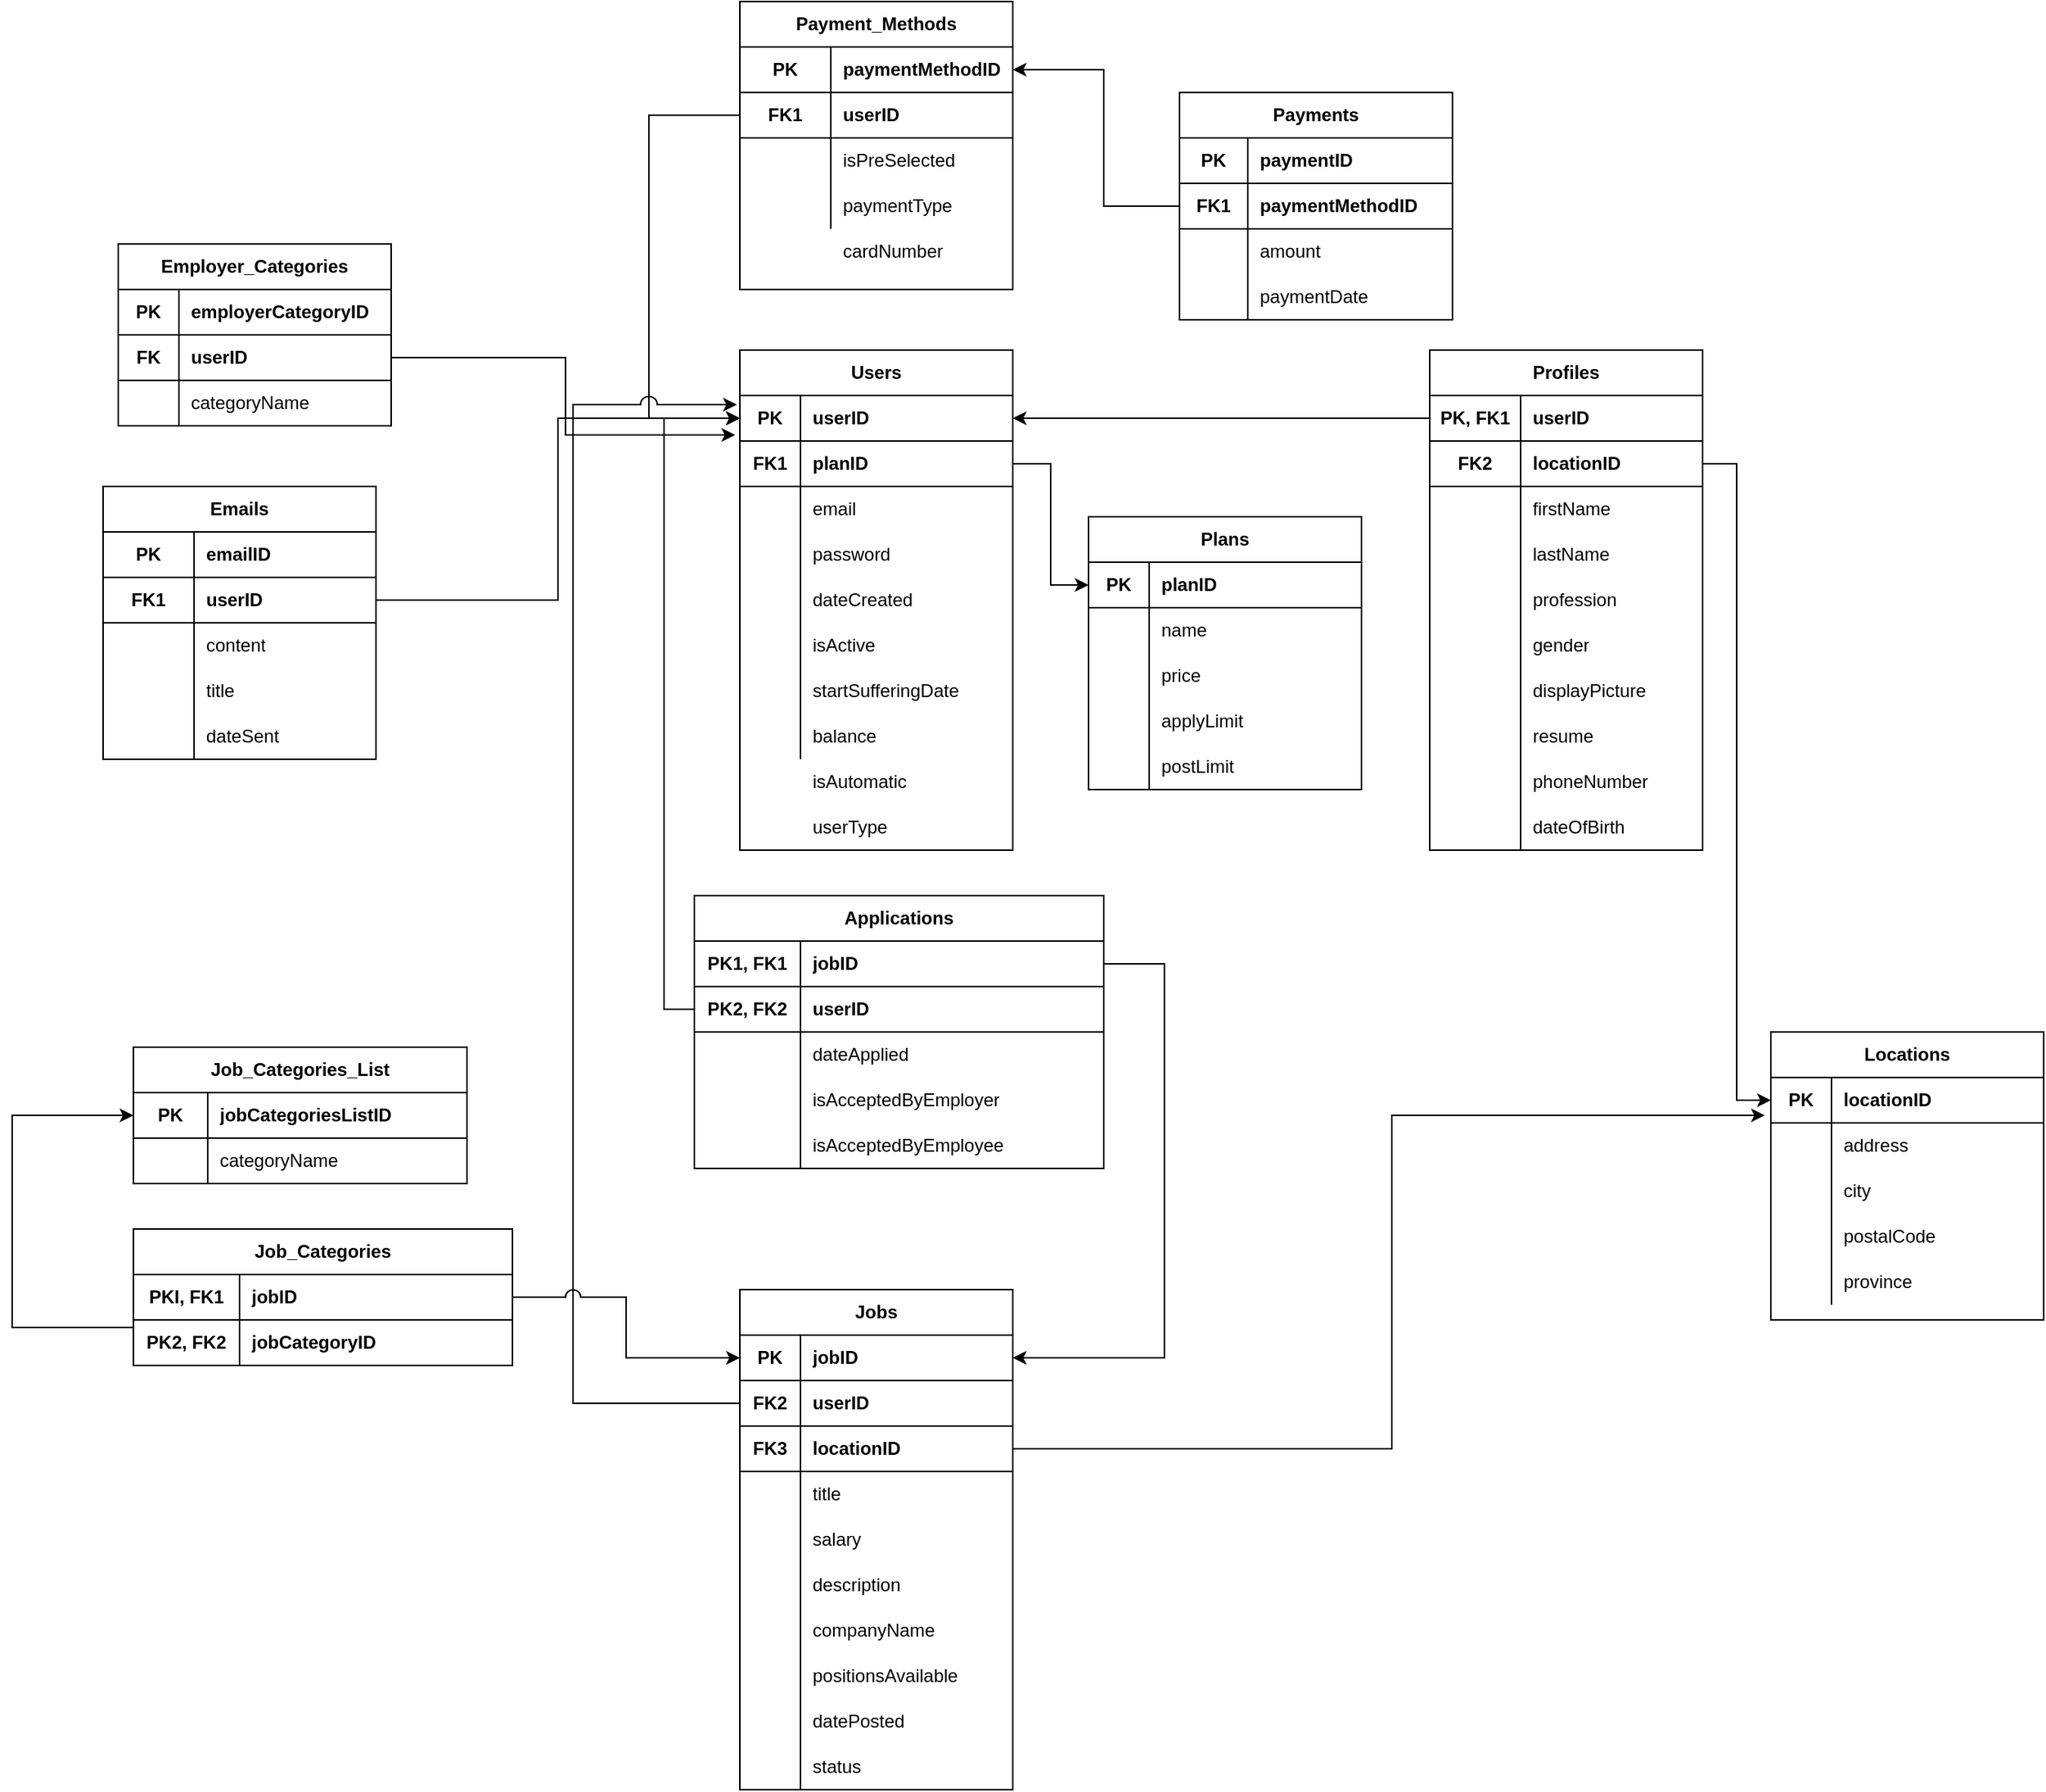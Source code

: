<mxfile version="13.5.4" type="google"><diagram id="YazuQZargebAF5jSA-9O" name="Page-1"><mxGraphModel dx="2272" dy="1813" grid="1" gridSize="10" guides="1" tooltips="1" connect="1" arrows="1" fold="1" page="1" pageScale="1" pageWidth="850" pageHeight="1100" math="0" shadow="0"><root><mxCell id="0"/><mxCell id="1" parent="0"/><mxCell id="o7Ak6syBhMv1KWBg64l8-1" value="Users" style="shape=table;html=1;whiteSpace=wrap;startSize=30;container=1;collapsible=0;childLayout=tableLayout;fixedRows=1;rowLines=0;fontStyle=1;align=center;" parent="1" vertex="1"><mxGeometry x="60" y="90" width="180" height="330" as="geometry"/></mxCell><mxCell id="o7Ak6syBhMv1KWBg64l8-2" value="" style="shape=partialRectangle;html=1;whiteSpace=wrap;collapsible=0;dropTarget=0;pointerEvents=0;fillColor=none;top=0;left=0;bottom=1;right=0;points=[[0,0.5],[1,0.5]];portConstraint=eastwest;" parent="o7Ak6syBhMv1KWBg64l8-1" vertex="1"><mxGeometry y="30" width="180" height="30" as="geometry"/></mxCell><mxCell id="o7Ak6syBhMv1KWBg64l8-3" value="PK" style="shape=partialRectangle;html=1;whiteSpace=wrap;connectable=0;fillColor=none;top=0;left=0;bottom=0;right=0;overflow=hidden;fontStyle=1" parent="o7Ak6syBhMv1KWBg64l8-2" vertex="1"><mxGeometry width="40" height="30" as="geometry"/></mxCell><mxCell id="o7Ak6syBhMv1KWBg64l8-4" value="&lt;b&gt;userID&lt;/b&gt;" style="shape=partialRectangle;html=1;whiteSpace=wrap;connectable=0;fillColor=none;top=0;left=0;bottom=0;right=0;align=left;spacingLeft=6;overflow=hidden;" parent="o7Ak6syBhMv1KWBg64l8-2" vertex="1"><mxGeometry x="40" width="140" height="30" as="geometry"/></mxCell><mxCell id="IadvU9uBVOzoVcZCl1Rs-162" value="" style="shape=partialRectangle;html=1;whiteSpace=wrap;collapsible=0;dropTarget=0;pointerEvents=0;fillColor=none;top=0;left=0;bottom=1;right=0;points=[[0,0.5],[1,0.5]];portConstraint=eastwest;" parent="o7Ak6syBhMv1KWBg64l8-1" vertex="1"><mxGeometry y="60" width="180" height="30" as="geometry"/></mxCell><mxCell id="IadvU9uBVOzoVcZCl1Rs-163" value="FK1" style="shape=partialRectangle;html=1;whiteSpace=wrap;connectable=0;fillColor=none;top=0;left=0;bottom=0;right=0;overflow=hidden;fontStyle=1" parent="IadvU9uBVOzoVcZCl1Rs-162" vertex="1"><mxGeometry width="40" height="30" as="geometry"/></mxCell><mxCell id="IadvU9uBVOzoVcZCl1Rs-164" value="&lt;b&gt;planID&lt;/b&gt;" style="shape=partialRectangle;html=1;whiteSpace=wrap;connectable=0;fillColor=none;top=0;left=0;bottom=0;right=0;align=left;spacingLeft=6;overflow=hidden;" parent="IadvU9uBVOzoVcZCl1Rs-162" vertex="1"><mxGeometry x="40" width="140" height="30" as="geometry"/></mxCell><mxCell id="o7Ak6syBhMv1KWBg64l8-5" value="" style="shape=partialRectangle;html=1;whiteSpace=wrap;collapsible=0;dropTarget=0;pointerEvents=0;fillColor=none;top=0;left=0;bottom=0;right=0;points=[[0,0.5],[1,0.5]];portConstraint=eastwest;" parent="o7Ak6syBhMv1KWBg64l8-1" vertex="1"><mxGeometry y="90" width="180" height="30" as="geometry"/></mxCell><mxCell id="o7Ak6syBhMv1KWBg64l8-6" value="" style="shape=partialRectangle;html=1;whiteSpace=wrap;connectable=0;fillColor=none;top=0;left=0;bottom=0;right=0;overflow=hidden;" parent="o7Ak6syBhMv1KWBg64l8-5" vertex="1"><mxGeometry width="40" height="30" as="geometry"/></mxCell><mxCell id="o7Ak6syBhMv1KWBg64l8-7" value="email" style="shape=partialRectangle;html=1;whiteSpace=wrap;connectable=0;fillColor=none;top=0;left=0;bottom=0;right=0;align=left;spacingLeft=6;overflow=hidden;" parent="o7Ak6syBhMv1KWBg64l8-5" vertex="1"><mxGeometry x="40" width="140" height="30" as="geometry"/></mxCell><mxCell id="o7Ak6syBhMv1KWBg64l8-8" value="" style="shape=partialRectangle;html=1;whiteSpace=wrap;collapsible=0;dropTarget=0;pointerEvents=0;fillColor=none;top=0;left=0;bottom=0;right=0;points=[[0,0.5],[1,0.5]];portConstraint=eastwest;" parent="o7Ak6syBhMv1KWBg64l8-1" vertex="1"><mxGeometry y="120" width="180" height="30" as="geometry"/></mxCell><mxCell id="o7Ak6syBhMv1KWBg64l8-9" value="" style="shape=partialRectangle;html=1;whiteSpace=wrap;connectable=0;fillColor=none;top=0;left=0;bottom=0;right=0;overflow=hidden;" parent="o7Ak6syBhMv1KWBg64l8-8" vertex="1"><mxGeometry width="40" height="30" as="geometry"/></mxCell><mxCell id="o7Ak6syBhMv1KWBg64l8-10" value="password" style="shape=partialRectangle;html=1;whiteSpace=wrap;connectable=0;fillColor=none;top=0;left=0;bottom=0;right=0;align=left;spacingLeft=6;overflow=hidden;" parent="o7Ak6syBhMv1KWBg64l8-8" vertex="1"><mxGeometry x="40" width="140" height="30" as="geometry"/></mxCell><mxCell id="o7Ak6syBhMv1KWBg64l8-11" value="" style="shape=partialRectangle;html=1;whiteSpace=wrap;collapsible=0;dropTarget=0;pointerEvents=0;fillColor=none;top=0;left=0;bottom=0;right=0;points=[[0,0.5],[1,0.5]];portConstraint=eastwest;" parent="o7Ak6syBhMv1KWBg64l8-1" vertex="1"><mxGeometry y="150" width="180" height="30" as="geometry"/></mxCell><mxCell id="o7Ak6syBhMv1KWBg64l8-12" value="" style="shape=partialRectangle;html=1;whiteSpace=wrap;connectable=0;fillColor=none;top=0;left=0;bottom=0;right=0;overflow=hidden;" parent="o7Ak6syBhMv1KWBg64l8-11" vertex="1"><mxGeometry width="40" height="30" as="geometry"/></mxCell><mxCell id="o7Ak6syBhMv1KWBg64l8-13" value="dateCreated" style="shape=partialRectangle;html=1;whiteSpace=wrap;connectable=0;fillColor=none;top=0;left=0;bottom=0;right=0;align=left;spacingLeft=6;overflow=hidden;" parent="o7Ak6syBhMv1KWBg64l8-11" vertex="1"><mxGeometry x="40" width="140" height="30" as="geometry"/></mxCell><mxCell id="o7Ak6syBhMv1KWBg64l8-14" value="" style="shape=partialRectangle;html=1;whiteSpace=wrap;collapsible=0;dropTarget=0;pointerEvents=0;fillColor=none;top=0;left=0;bottom=0;right=0;points=[[0,0.5],[1,0.5]];portConstraint=eastwest;" parent="o7Ak6syBhMv1KWBg64l8-1" vertex="1"><mxGeometry y="180" width="180" height="30" as="geometry"/></mxCell><mxCell id="o7Ak6syBhMv1KWBg64l8-15" value="" style="shape=partialRectangle;html=1;whiteSpace=wrap;connectable=0;fillColor=none;top=0;left=0;bottom=0;right=0;overflow=hidden;" parent="o7Ak6syBhMv1KWBg64l8-14" vertex="1"><mxGeometry width="40" height="30" as="geometry"/></mxCell><mxCell id="o7Ak6syBhMv1KWBg64l8-16" value="isActive" style="shape=partialRectangle;html=1;whiteSpace=wrap;connectable=0;fillColor=none;top=0;left=0;bottom=0;right=0;align=left;spacingLeft=6;overflow=hidden;" parent="o7Ak6syBhMv1KWBg64l8-14" vertex="1"><mxGeometry x="40" width="140" height="30" as="geometry"/></mxCell><mxCell id="o7Ak6syBhMv1KWBg64l8-17" value="" style="shape=partialRectangle;html=1;whiteSpace=wrap;collapsible=0;dropTarget=0;pointerEvents=0;fillColor=none;top=0;left=0;bottom=0;right=0;points=[[0,0.5],[1,0.5]];portConstraint=eastwest;" parent="o7Ak6syBhMv1KWBg64l8-1" vertex="1"><mxGeometry y="210" width="180" height="30" as="geometry"/></mxCell><mxCell id="o7Ak6syBhMv1KWBg64l8-18" value="" style="shape=partialRectangle;html=1;whiteSpace=wrap;connectable=0;fillColor=none;top=0;left=0;bottom=0;right=0;overflow=hidden;" parent="o7Ak6syBhMv1KWBg64l8-17" vertex="1"><mxGeometry width="40" height="30" as="geometry"/></mxCell><mxCell id="o7Ak6syBhMv1KWBg64l8-19" value="startSufferingDate" style="shape=partialRectangle;html=1;whiteSpace=wrap;connectable=0;fillColor=none;top=0;left=0;bottom=0;right=0;align=left;spacingLeft=6;overflow=hidden;" parent="o7Ak6syBhMv1KWBg64l8-17" vertex="1"><mxGeometry x="40" width="140" height="30" as="geometry"/></mxCell><mxCell id="o7Ak6syBhMv1KWBg64l8-23" value="" style="shape=partialRectangle;html=1;whiteSpace=wrap;collapsible=0;dropTarget=0;pointerEvents=0;fillColor=none;top=0;left=0;bottom=0;right=0;points=[[0,0.5],[1,0.5]];portConstraint=eastwest;" parent="o7Ak6syBhMv1KWBg64l8-1" vertex="1"><mxGeometry y="240" width="180" height="30" as="geometry"/></mxCell><mxCell id="o7Ak6syBhMv1KWBg64l8-24" value="" style="shape=partialRectangle;html=1;whiteSpace=wrap;connectable=0;fillColor=none;top=0;left=0;bottom=0;right=0;overflow=hidden;" parent="o7Ak6syBhMv1KWBg64l8-23" vertex="1"><mxGeometry width="40" height="30" as="geometry"/></mxCell><mxCell id="o7Ak6syBhMv1KWBg64l8-25" value="balance" style="shape=partialRectangle;html=1;whiteSpace=wrap;connectable=0;fillColor=none;top=0;left=0;bottom=0;right=0;align=left;spacingLeft=6;overflow=hidden;" parent="o7Ak6syBhMv1KWBg64l8-23" vertex="1"><mxGeometry x="40" width="140" height="30" as="geometry"/></mxCell><mxCell id="o7Ak6syBhMv1KWBg64l8-126" value="" style="endArrow=classic;html=1;exitX=0;exitY=0.5;exitDx=0;exitDy=0;entryX=1;entryY=0.5;entryDx=0;entryDy=0;" parent="1" source="o7Ak6syBhMv1KWBg64l8-62" target="o7Ak6syBhMv1KWBg64l8-2" edge="1"><mxGeometry width="50" height="50" relative="1" as="geometry"><mxPoint x="300" y="70" as="sourcePoint"/><mxPoint x="290" y="135" as="targetPoint"/></mxGeometry></mxCell><mxCell id="o7Ak6syBhMv1KWBg64l8-372" value="" style="endArrow=none;html=1;entryX=0;entryY=0.5;entryDx=0;entryDy=0;rounded=0;exitX=0;exitY=0.5;exitDx=0;exitDy=0;startArrow=classic;startFill=1;" parent="1" source="o7Ak6syBhMv1KWBg64l8-2" target="o7Ak6syBhMv1KWBg64l8-337" edge="1"><mxGeometry width="50" height="50" relative="1" as="geometry"><mxPoint x="40" y="135" as="sourcePoint"/><mxPoint x="40" y="20" as="targetPoint"/><Array as="points"><mxPoint y="135"/><mxPoint y="-65"/></Array></mxGeometry></mxCell><mxCell id="IadvU9uBVOzoVcZCl1Rs-87" style="edgeStyle=orthogonalEdgeStyle;rounded=0;orthogonalLoop=1;jettySize=auto;html=1;jumpStyle=arc;jumpSize=11;exitX=0;exitY=0.5;exitDx=0;exitDy=0;entryX=-0.011;entryY=0.2;entryDx=0;entryDy=0;entryPerimeter=0;" parent="1" source="IadvU9uBVOzoVcZCl1Rs-83" target="o7Ak6syBhMv1KWBg64l8-2" edge="1"><mxGeometry relative="1" as="geometry"><mxPoint x="20" y="785" as="sourcePoint"/><Array as="points"><mxPoint x="-50" y="785"/><mxPoint x="-50" y="126"/></Array><mxPoint x="60" y="140" as="targetPoint"/></mxGeometry></mxCell><mxCell id="o7Ak6syBhMv1KWBg64l8-401" value="" style="endArrow=classic;html=1;exitX=0;exitY=0.5;exitDx=0;exitDy=0;entryX=1;entryY=0.5;entryDx=0;entryDy=0;jumpStyle=arc;jumpSize=9;rounded=0;" parent="1" source="o7Ak6syBhMv1KWBg64l8-385" target="o7Ak6syBhMv1KWBg64l8-313" edge="1"><mxGeometry width="50" height="50" relative="1" as="geometry"><mxPoint x="250" y="-60" as="sourcePoint"/><mxPoint x="300" y="-110" as="targetPoint"/><Array as="points"><mxPoint x="300" y="-5"/><mxPoint x="300" y="-95"/></Array></mxGeometry></mxCell><mxCell id="IadvU9uBVOzoVcZCl1Rs-104" value="Applications" style="shape=table;html=1;whiteSpace=wrap;startSize=30;container=1;collapsible=0;childLayout=tableLayout;fixedRows=1;rowLines=0;fontStyle=1;align=center;" parent="1" vertex="1"><mxGeometry x="30" y="450" width="270" height="180" as="geometry"/></mxCell><mxCell id="IadvU9uBVOzoVcZCl1Rs-108" value="" style="shape=partialRectangle;html=1;whiteSpace=wrap;collapsible=0;dropTarget=0;pointerEvents=0;fillColor=none;top=0;left=0;bottom=1;right=0;points=[[0,0.5],[1,0.5]];portConstraint=eastwest;" parent="IadvU9uBVOzoVcZCl1Rs-104" vertex="1"><mxGeometry y="30" width="270" height="30" as="geometry"/></mxCell><mxCell id="IadvU9uBVOzoVcZCl1Rs-109" value="PK1, FK1" style="shape=partialRectangle;html=1;whiteSpace=wrap;connectable=0;fillColor=none;top=0;left=0;bottom=0;right=0;overflow=hidden;fontStyle=1" parent="IadvU9uBVOzoVcZCl1Rs-108" vertex="1"><mxGeometry width="70" height="30" as="geometry"/></mxCell><mxCell id="IadvU9uBVOzoVcZCl1Rs-110" value="&lt;b&gt;jobID&lt;/b&gt;" style="shape=partialRectangle;html=1;whiteSpace=wrap;connectable=0;fillColor=none;top=0;left=0;bottom=0;right=0;align=left;spacingLeft=6;overflow=hidden;" parent="IadvU9uBVOzoVcZCl1Rs-108" vertex="1"><mxGeometry x="70" width="200" height="30" as="geometry"/></mxCell><mxCell id="IadvU9uBVOzoVcZCl1Rs-111" value="" style="shape=partialRectangle;html=1;whiteSpace=wrap;collapsible=0;dropTarget=0;pointerEvents=0;fillColor=none;top=0;left=0;bottom=1;right=0;points=[[0,0.5],[1,0.5]];portConstraint=eastwest;" parent="IadvU9uBVOzoVcZCl1Rs-104" vertex="1"><mxGeometry y="60" width="270" height="30" as="geometry"/></mxCell><mxCell id="IadvU9uBVOzoVcZCl1Rs-112" value="PK2, FK2" style="shape=partialRectangle;html=1;whiteSpace=wrap;connectable=0;fillColor=none;top=0;left=0;bottom=0;right=0;overflow=hidden;fontStyle=1" parent="IadvU9uBVOzoVcZCl1Rs-111" vertex="1"><mxGeometry width="70" height="30" as="geometry"/></mxCell><mxCell id="IadvU9uBVOzoVcZCl1Rs-113" value="&lt;b&gt;userID&lt;/b&gt;" style="shape=partialRectangle;html=1;whiteSpace=wrap;connectable=0;fillColor=none;top=0;left=0;bottom=0;right=0;align=left;spacingLeft=6;overflow=hidden;" parent="IadvU9uBVOzoVcZCl1Rs-111" vertex="1"><mxGeometry x="70" width="200" height="30" as="geometry"/></mxCell><mxCell id="IadvU9uBVOzoVcZCl1Rs-114" value="" style="shape=partialRectangle;html=1;whiteSpace=wrap;collapsible=0;dropTarget=0;pointerEvents=0;fillColor=none;top=0;left=0;bottom=0;right=0;points=[[0,0.5],[1,0.5]];portConstraint=eastwest;" parent="IadvU9uBVOzoVcZCl1Rs-104" vertex="1"><mxGeometry y="90" width="270" height="30" as="geometry"/></mxCell><mxCell id="IadvU9uBVOzoVcZCl1Rs-115" value="" style="shape=partialRectangle;html=1;whiteSpace=wrap;connectable=0;fillColor=none;top=0;left=0;bottom=0;right=0;overflow=hidden;" parent="IadvU9uBVOzoVcZCl1Rs-114" vertex="1"><mxGeometry width="70" height="30" as="geometry"/></mxCell><mxCell id="IadvU9uBVOzoVcZCl1Rs-116" value="dateApplied" style="shape=partialRectangle;html=1;whiteSpace=wrap;connectable=0;fillColor=none;top=0;left=0;bottom=0;right=0;align=left;spacingLeft=6;overflow=hidden;" parent="IadvU9uBVOzoVcZCl1Rs-114" vertex="1"><mxGeometry x="70" width="200" height="30" as="geometry"/></mxCell><mxCell id="IadvU9uBVOzoVcZCl1Rs-117" value="" style="shape=partialRectangle;html=1;whiteSpace=wrap;collapsible=0;dropTarget=0;pointerEvents=0;fillColor=none;top=0;left=0;bottom=0;right=0;points=[[0,0.5],[1,0.5]];portConstraint=eastwest;" parent="IadvU9uBVOzoVcZCl1Rs-104" vertex="1"><mxGeometry y="120" width="270" height="30" as="geometry"/></mxCell><mxCell id="IadvU9uBVOzoVcZCl1Rs-118" value="" style="shape=partialRectangle;html=1;whiteSpace=wrap;connectable=0;fillColor=none;top=0;left=0;bottom=0;right=0;overflow=hidden;" parent="IadvU9uBVOzoVcZCl1Rs-117" vertex="1"><mxGeometry width="70" height="30" as="geometry"/></mxCell><mxCell id="IadvU9uBVOzoVcZCl1Rs-119" value="isAcceptedByEmployer" style="shape=partialRectangle;html=1;whiteSpace=wrap;connectable=0;fillColor=none;top=0;left=0;bottom=0;right=0;align=left;spacingLeft=6;overflow=hidden;" parent="IadvU9uBVOzoVcZCl1Rs-117" vertex="1"><mxGeometry x="70" width="200" height="30" as="geometry"/></mxCell><mxCell id="IadvU9uBVOzoVcZCl1Rs-120" value="" style="shape=partialRectangle;html=1;whiteSpace=wrap;collapsible=0;dropTarget=0;pointerEvents=0;fillColor=none;top=0;left=0;bottom=0;right=0;points=[[0,0.5],[1,0.5]];portConstraint=eastwest;" parent="IadvU9uBVOzoVcZCl1Rs-104" vertex="1"><mxGeometry y="150" width="270" height="30" as="geometry"/></mxCell><mxCell id="IadvU9uBVOzoVcZCl1Rs-121" value="" style="shape=partialRectangle;html=1;whiteSpace=wrap;connectable=0;fillColor=none;top=0;left=0;bottom=0;right=0;overflow=hidden;" parent="IadvU9uBVOzoVcZCl1Rs-120" vertex="1"><mxGeometry width="70" height="30" as="geometry"/></mxCell><mxCell id="IadvU9uBVOzoVcZCl1Rs-122" value="isAcceptedByEmployee" style="shape=partialRectangle;html=1;whiteSpace=wrap;connectable=0;fillColor=none;top=0;left=0;bottom=0;right=0;align=left;spacingLeft=6;overflow=hidden;" parent="IadvU9uBVOzoVcZCl1Rs-120" vertex="1"><mxGeometry x="70" width="200" height="30" as="geometry"/></mxCell><mxCell id="o7Ak6syBhMv1KWBg64l8-61" value="Profiles" style="shape=table;html=1;whiteSpace=wrap;startSize=30;container=1;collapsible=0;childLayout=tableLayout;fixedRows=1;rowLines=0;fontStyle=1;align=center;" parent="1" vertex="1"><mxGeometry x="515" y="90" width="180" height="330" as="geometry"/></mxCell><mxCell id="o7Ak6syBhMv1KWBg64l8-62" value="" style="shape=partialRectangle;html=1;whiteSpace=wrap;collapsible=0;dropTarget=0;pointerEvents=0;fillColor=none;top=0;left=0;bottom=1;right=0;points=[[0,0.5],[1,0.5]];portConstraint=eastwest;" parent="o7Ak6syBhMv1KWBg64l8-61" vertex="1"><mxGeometry y="30" width="180" height="30" as="geometry"/></mxCell><mxCell id="o7Ak6syBhMv1KWBg64l8-63" value="PK, FK1" style="shape=partialRectangle;html=1;whiteSpace=wrap;connectable=0;fillColor=none;top=0;left=0;bottom=0;right=0;overflow=hidden;fontStyle=1" parent="o7Ak6syBhMv1KWBg64l8-62" vertex="1"><mxGeometry width="60" height="30" as="geometry"/></mxCell><mxCell id="o7Ak6syBhMv1KWBg64l8-64" value="&lt;b&gt;userID&lt;/b&gt;" style="shape=partialRectangle;html=1;whiteSpace=wrap;connectable=0;fillColor=none;top=0;left=0;bottom=0;right=0;align=left;spacingLeft=6;overflow=hidden;" parent="o7Ak6syBhMv1KWBg64l8-62" vertex="1"><mxGeometry x="60" width="120" height="30" as="geometry"/></mxCell><mxCell id="o7Ak6syBhMv1KWBg64l8-277" value="" style="shape=partialRectangle;html=1;whiteSpace=wrap;collapsible=0;dropTarget=0;pointerEvents=0;fillColor=none;top=0;left=0;bottom=1;right=0;points=[[0,0.5],[1,0.5]];portConstraint=eastwest;" parent="o7Ak6syBhMv1KWBg64l8-61" vertex="1"><mxGeometry y="60" width="180" height="30" as="geometry"/></mxCell><mxCell id="o7Ak6syBhMv1KWBg64l8-278" value="FK2" style="shape=partialRectangle;html=1;whiteSpace=wrap;connectable=0;fillColor=none;top=0;left=0;bottom=0;right=0;overflow=hidden;fontStyle=1" parent="o7Ak6syBhMv1KWBg64l8-277" vertex="1"><mxGeometry width="60" height="30" as="geometry"/></mxCell><mxCell id="o7Ak6syBhMv1KWBg64l8-279" value="&lt;b&gt;locationID&lt;/b&gt;" style="shape=partialRectangle;html=1;whiteSpace=wrap;connectable=0;fillColor=none;top=0;left=0;bottom=0;right=0;align=left;spacingLeft=6;overflow=hidden;" parent="o7Ak6syBhMv1KWBg64l8-277" vertex="1"><mxGeometry x="60" width="120" height="30" as="geometry"/></mxCell><mxCell id="o7Ak6syBhMv1KWBg64l8-65" value="" style="shape=partialRectangle;html=1;whiteSpace=wrap;collapsible=0;dropTarget=0;pointerEvents=0;fillColor=none;top=0;left=0;bottom=0;right=0;points=[[0,0.5],[1,0.5]];portConstraint=eastwest;" parent="o7Ak6syBhMv1KWBg64l8-61" vertex="1"><mxGeometry y="90" width="180" height="30" as="geometry"/></mxCell><mxCell id="o7Ak6syBhMv1KWBg64l8-66" value="" style="shape=partialRectangle;html=1;whiteSpace=wrap;connectable=0;fillColor=none;top=0;left=0;bottom=0;right=0;overflow=hidden;" parent="o7Ak6syBhMv1KWBg64l8-65" vertex="1"><mxGeometry width="60" height="30" as="geometry"/></mxCell><mxCell id="o7Ak6syBhMv1KWBg64l8-67" value="firstName" style="shape=partialRectangle;html=1;whiteSpace=wrap;connectable=0;fillColor=none;top=0;left=0;bottom=0;right=0;align=left;spacingLeft=6;overflow=hidden;" parent="o7Ak6syBhMv1KWBg64l8-65" vertex="1"><mxGeometry x="60" width="120" height="30" as="geometry"/></mxCell><mxCell id="o7Ak6syBhMv1KWBg64l8-68" value="" style="shape=partialRectangle;html=1;whiteSpace=wrap;collapsible=0;dropTarget=0;pointerEvents=0;fillColor=none;top=0;left=0;bottom=0;right=0;points=[[0,0.5],[1,0.5]];portConstraint=eastwest;" parent="o7Ak6syBhMv1KWBg64l8-61" vertex="1"><mxGeometry y="120" width="180" height="30" as="geometry"/></mxCell><mxCell id="o7Ak6syBhMv1KWBg64l8-69" value="" style="shape=partialRectangle;html=1;whiteSpace=wrap;connectable=0;fillColor=none;top=0;left=0;bottom=0;right=0;overflow=hidden;" parent="o7Ak6syBhMv1KWBg64l8-68" vertex="1"><mxGeometry width="60" height="30" as="geometry"/></mxCell><mxCell id="o7Ak6syBhMv1KWBg64l8-70" value="lastName" style="shape=partialRectangle;html=1;whiteSpace=wrap;connectable=0;fillColor=none;top=0;left=0;bottom=0;right=0;align=left;spacingLeft=6;overflow=hidden;" parent="o7Ak6syBhMv1KWBg64l8-68" vertex="1"><mxGeometry x="60" width="120" height="30" as="geometry"/></mxCell><mxCell id="o7Ak6syBhMv1KWBg64l8-71" value="" style="shape=partialRectangle;html=1;whiteSpace=wrap;collapsible=0;dropTarget=0;pointerEvents=0;fillColor=none;top=0;left=0;bottom=0;right=0;points=[[0,0.5],[1,0.5]];portConstraint=eastwest;" parent="o7Ak6syBhMv1KWBg64l8-61" vertex="1"><mxGeometry y="150" width="180" height="30" as="geometry"/></mxCell><mxCell id="o7Ak6syBhMv1KWBg64l8-72" value="" style="shape=partialRectangle;html=1;whiteSpace=wrap;connectable=0;fillColor=none;top=0;left=0;bottom=0;right=0;overflow=hidden;" parent="o7Ak6syBhMv1KWBg64l8-71" vertex="1"><mxGeometry width="60" height="30" as="geometry"/></mxCell><mxCell id="o7Ak6syBhMv1KWBg64l8-73" value="profession" style="shape=partialRectangle;html=1;whiteSpace=wrap;connectable=0;fillColor=none;top=0;left=0;bottom=0;right=0;align=left;spacingLeft=6;overflow=hidden;" parent="o7Ak6syBhMv1KWBg64l8-71" vertex="1"><mxGeometry x="60" width="120" height="30" as="geometry"/></mxCell><mxCell id="o7Ak6syBhMv1KWBg64l8-74" value="" style="shape=partialRectangle;html=1;whiteSpace=wrap;collapsible=0;dropTarget=0;pointerEvents=0;fillColor=none;top=0;left=0;bottom=0;right=0;points=[[0,0.5],[1,0.5]];portConstraint=eastwest;" parent="o7Ak6syBhMv1KWBg64l8-61" vertex="1"><mxGeometry y="180" width="180" height="30" as="geometry"/></mxCell><mxCell id="o7Ak6syBhMv1KWBg64l8-75" value="" style="shape=partialRectangle;html=1;whiteSpace=wrap;connectable=0;fillColor=none;top=0;left=0;bottom=0;right=0;overflow=hidden;" parent="o7Ak6syBhMv1KWBg64l8-74" vertex="1"><mxGeometry width="60" height="30" as="geometry"/></mxCell><mxCell id="o7Ak6syBhMv1KWBg64l8-76" value="gender" style="shape=partialRectangle;html=1;whiteSpace=wrap;connectable=0;fillColor=none;top=0;left=0;bottom=0;right=0;align=left;spacingLeft=6;overflow=hidden;" parent="o7Ak6syBhMv1KWBg64l8-74" vertex="1"><mxGeometry x="60" width="120" height="30" as="geometry"/></mxCell><mxCell id="o7Ak6syBhMv1KWBg64l8-77" value="" style="shape=partialRectangle;html=1;whiteSpace=wrap;collapsible=0;dropTarget=0;pointerEvents=0;fillColor=none;top=0;left=0;bottom=0;right=0;points=[[0,0.5],[1,0.5]];portConstraint=eastwest;" parent="o7Ak6syBhMv1KWBg64l8-61" vertex="1"><mxGeometry y="210" width="180" height="30" as="geometry"/></mxCell><mxCell id="o7Ak6syBhMv1KWBg64l8-78" value="" style="shape=partialRectangle;html=1;whiteSpace=wrap;connectable=0;fillColor=none;top=0;left=0;bottom=0;right=0;overflow=hidden;" parent="o7Ak6syBhMv1KWBg64l8-77" vertex="1"><mxGeometry width="60" height="30" as="geometry"/></mxCell><mxCell id="o7Ak6syBhMv1KWBg64l8-79" value="displayPicture" style="shape=partialRectangle;html=1;whiteSpace=wrap;connectable=0;fillColor=none;top=0;left=0;bottom=0;right=0;align=left;spacingLeft=6;overflow=hidden;" parent="o7Ak6syBhMv1KWBg64l8-77" vertex="1"><mxGeometry x="60" width="120" height="30" as="geometry"/></mxCell><mxCell id="o7Ak6syBhMv1KWBg64l8-80" value="" style="shape=partialRectangle;html=1;whiteSpace=wrap;collapsible=0;dropTarget=0;pointerEvents=0;fillColor=none;top=0;left=0;bottom=0;right=0;points=[[0,0.5],[1,0.5]];portConstraint=eastwest;" parent="o7Ak6syBhMv1KWBg64l8-61" vertex="1"><mxGeometry y="240" width="180" height="30" as="geometry"/></mxCell><mxCell id="o7Ak6syBhMv1KWBg64l8-81" value="" style="shape=partialRectangle;html=1;whiteSpace=wrap;connectable=0;fillColor=none;top=0;left=0;bottom=0;right=0;overflow=hidden;" parent="o7Ak6syBhMv1KWBg64l8-80" vertex="1"><mxGeometry width="60" height="30" as="geometry"/></mxCell><mxCell id="o7Ak6syBhMv1KWBg64l8-82" value="resume" style="shape=partialRectangle;html=1;whiteSpace=wrap;connectable=0;fillColor=none;top=0;left=0;bottom=0;right=0;align=left;spacingLeft=6;overflow=hidden;" parent="o7Ak6syBhMv1KWBg64l8-80" vertex="1"><mxGeometry x="60" width="120" height="30" as="geometry"/></mxCell><mxCell id="o7Ak6syBhMv1KWBg64l8-83" value="" style="shape=partialRectangle;html=1;whiteSpace=wrap;collapsible=0;dropTarget=0;pointerEvents=0;fillColor=none;top=0;left=0;bottom=0;right=0;points=[[0,0.5],[1,0.5]];portConstraint=eastwest;" parent="o7Ak6syBhMv1KWBg64l8-61" vertex="1"><mxGeometry y="270" width="180" height="30" as="geometry"/></mxCell><mxCell id="o7Ak6syBhMv1KWBg64l8-84" value="" style="shape=partialRectangle;html=1;whiteSpace=wrap;connectable=0;fillColor=none;top=0;left=0;bottom=0;right=0;overflow=hidden;" parent="o7Ak6syBhMv1KWBg64l8-83" vertex="1"><mxGeometry width="60" height="30" as="geometry"/></mxCell><mxCell id="o7Ak6syBhMv1KWBg64l8-85" value="phoneNumber" style="shape=partialRectangle;html=1;whiteSpace=wrap;connectable=0;fillColor=none;top=0;left=0;bottom=0;right=0;align=left;spacingLeft=6;overflow=hidden;" parent="o7Ak6syBhMv1KWBg64l8-83" vertex="1"><mxGeometry x="60" width="120" height="30" as="geometry"/></mxCell><mxCell id="o7Ak6syBhMv1KWBg64l8-123" value="" style="shape=partialRectangle;html=1;whiteSpace=wrap;collapsible=0;dropTarget=0;pointerEvents=0;fillColor=none;top=0;left=0;bottom=0;right=0;points=[[0,0.5],[1,0.5]];portConstraint=eastwest;" parent="o7Ak6syBhMv1KWBg64l8-61" vertex="1"><mxGeometry y="300" width="180" height="30" as="geometry"/></mxCell><mxCell id="o7Ak6syBhMv1KWBg64l8-124" value="" style="shape=partialRectangle;html=1;whiteSpace=wrap;connectable=0;fillColor=none;top=0;left=0;bottom=0;right=0;overflow=hidden;" parent="o7Ak6syBhMv1KWBg64l8-123" vertex="1"><mxGeometry width="60" height="30" as="geometry"/></mxCell><mxCell id="o7Ak6syBhMv1KWBg64l8-125" value="dateOfBirth" style="shape=partialRectangle;html=1;whiteSpace=wrap;connectable=0;fillColor=none;top=0;left=0;bottom=0;right=0;align=left;spacingLeft=6;overflow=hidden;" parent="o7Ak6syBhMv1KWBg64l8-123" vertex="1"><mxGeometry x="60" width="120" height="30" as="geometry"/></mxCell><mxCell id="IadvU9uBVOzoVcZCl1Rs-166" style="edgeStyle=orthogonalEdgeStyle;rounded=0;sketch=0;orthogonalLoop=1;jettySize=auto;html=1;entryX=0;entryY=0.5;entryDx=0;entryDy=0;shadow=0;" parent="1" source="IadvU9uBVOzoVcZCl1Rs-162" target="IadvU9uBVOzoVcZCl1Rs-147" edge="1"><mxGeometry relative="1" as="geometry"/></mxCell><mxCell id="IadvU9uBVOzoVcZCl1Rs-1" value="Jobs" style="shape=table;html=1;whiteSpace=wrap;startSize=30;container=1;collapsible=0;childLayout=tableLayout;fixedRows=1;rowLines=0;fontStyle=1;align=center;" parent="1" vertex="1"><mxGeometry x="60" y="710" width="180" height="330" as="geometry"/></mxCell><mxCell id="IadvU9uBVOzoVcZCl1Rs-2" value="" style="shape=partialRectangle;html=1;whiteSpace=wrap;collapsible=0;dropTarget=0;pointerEvents=0;fillColor=none;top=0;left=0;bottom=1;right=0;points=[[0,0.5],[1,0.5]];portConstraint=eastwest;" parent="IadvU9uBVOzoVcZCl1Rs-1" vertex="1"><mxGeometry y="30" width="180" height="30" as="geometry"/></mxCell><mxCell id="IadvU9uBVOzoVcZCl1Rs-3" value="PK" style="shape=partialRectangle;html=1;whiteSpace=wrap;connectable=0;fillColor=none;top=0;left=0;bottom=0;right=0;overflow=hidden;fontStyle=1" parent="IadvU9uBVOzoVcZCl1Rs-2" vertex="1"><mxGeometry width="40" height="30" as="geometry"/></mxCell><mxCell id="IadvU9uBVOzoVcZCl1Rs-4" value="&lt;b&gt;jobID&lt;/b&gt;" style="shape=partialRectangle;html=1;whiteSpace=wrap;connectable=0;fillColor=none;top=0;left=0;bottom=0;right=0;align=left;spacingLeft=6;overflow=hidden;" parent="IadvU9uBVOzoVcZCl1Rs-2" vertex="1"><mxGeometry x="40" width="140" height="30" as="geometry"/></mxCell><mxCell id="IadvU9uBVOzoVcZCl1Rs-83" value="" style="shape=partialRectangle;html=1;whiteSpace=wrap;collapsible=0;dropTarget=0;pointerEvents=0;fillColor=none;top=0;left=0;bottom=1;right=0;points=[[0,0.5],[1,0.5]];portConstraint=eastwest;" parent="IadvU9uBVOzoVcZCl1Rs-1" vertex="1"><mxGeometry y="60" width="180" height="30" as="geometry"/></mxCell><mxCell id="IadvU9uBVOzoVcZCl1Rs-84" value="FK2" style="shape=partialRectangle;html=1;whiteSpace=wrap;connectable=0;fillColor=none;top=0;left=0;bottom=0;right=0;overflow=hidden;fontStyle=1" parent="IadvU9uBVOzoVcZCl1Rs-83" vertex="1"><mxGeometry width="40" height="30" as="geometry"/></mxCell><mxCell id="IadvU9uBVOzoVcZCl1Rs-85" value="&lt;b&gt;userID&lt;/b&gt;" style="shape=partialRectangle;html=1;whiteSpace=wrap;connectable=0;fillColor=none;top=0;left=0;bottom=0;right=0;align=left;spacingLeft=6;overflow=hidden;" parent="IadvU9uBVOzoVcZCl1Rs-83" vertex="1"><mxGeometry x="40" width="140" height="30" as="geometry"/></mxCell><mxCell id="IadvU9uBVOzoVcZCl1Rs-168" value="" style="shape=partialRectangle;html=1;whiteSpace=wrap;collapsible=0;dropTarget=0;pointerEvents=0;fillColor=none;top=0;left=0;bottom=1;right=0;points=[[0,0.5],[1,0.5]];portConstraint=eastwest;" parent="IadvU9uBVOzoVcZCl1Rs-1" vertex="1"><mxGeometry y="90" width="180" height="30" as="geometry"/></mxCell><mxCell id="IadvU9uBVOzoVcZCl1Rs-169" value="FK3" style="shape=partialRectangle;html=1;whiteSpace=wrap;connectable=0;fillColor=none;top=0;left=0;bottom=0;right=0;overflow=hidden;fontStyle=1" parent="IadvU9uBVOzoVcZCl1Rs-168" vertex="1"><mxGeometry width="40" height="30" as="geometry"/></mxCell><mxCell id="IadvU9uBVOzoVcZCl1Rs-170" value="&lt;b&gt;locationID&lt;/b&gt;" style="shape=partialRectangle;html=1;whiteSpace=wrap;connectable=0;fillColor=none;top=0;left=0;bottom=0;right=0;align=left;spacingLeft=6;overflow=hidden;" parent="IadvU9uBVOzoVcZCl1Rs-168" vertex="1"><mxGeometry x="40" width="140" height="30" as="geometry"/></mxCell><mxCell id="IadvU9uBVOzoVcZCl1Rs-5" value="" style="shape=partialRectangle;html=1;whiteSpace=wrap;collapsible=0;dropTarget=0;pointerEvents=0;fillColor=none;top=0;left=0;bottom=0;right=0;points=[[0,0.5],[1,0.5]];portConstraint=eastwest;" parent="IadvU9uBVOzoVcZCl1Rs-1" vertex="1"><mxGeometry y="120" width="180" height="30" as="geometry"/></mxCell><mxCell id="IadvU9uBVOzoVcZCl1Rs-6" value="" style="shape=partialRectangle;html=1;whiteSpace=wrap;connectable=0;fillColor=none;top=0;left=0;bottom=0;right=0;overflow=hidden;" parent="IadvU9uBVOzoVcZCl1Rs-5" vertex="1"><mxGeometry width="40" height="30" as="geometry"/></mxCell><mxCell id="IadvU9uBVOzoVcZCl1Rs-7" value="title" style="shape=partialRectangle;html=1;whiteSpace=wrap;connectable=0;fillColor=none;top=0;left=0;bottom=0;right=0;align=left;spacingLeft=6;overflow=hidden;" parent="IadvU9uBVOzoVcZCl1Rs-5" vertex="1"><mxGeometry x="40" width="140" height="30" as="geometry"/></mxCell><mxCell id="IadvU9uBVOzoVcZCl1Rs-8" value="" style="shape=partialRectangle;html=1;whiteSpace=wrap;collapsible=0;dropTarget=0;pointerEvents=0;fillColor=none;top=0;left=0;bottom=0;right=0;points=[[0,0.5],[1,0.5]];portConstraint=eastwest;" parent="IadvU9uBVOzoVcZCl1Rs-1" vertex="1"><mxGeometry y="150" width="180" height="30" as="geometry"/></mxCell><mxCell id="IadvU9uBVOzoVcZCl1Rs-9" value="" style="shape=partialRectangle;html=1;whiteSpace=wrap;connectable=0;fillColor=none;top=0;left=0;bottom=0;right=0;overflow=hidden;" parent="IadvU9uBVOzoVcZCl1Rs-8" vertex="1"><mxGeometry width="40" height="30" as="geometry"/></mxCell><mxCell id="IadvU9uBVOzoVcZCl1Rs-10" value="salary" style="shape=partialRectangle;html=1;whiteSpace=wrap;connectable=0;fillColor=none;top=0;left=0;bottom=0;right=0;align=left;spacingLeft=6;overflow=hidden;" parent="IadvU9uBVOzoVcZCl1Rs-8" vertex="1"><mxGeometry x="40" width="140" height="30" as="geometry"/></mxCell><mxCell id="IadvU9uBVOzoVcZCl1Rs-11" value="" style="shape=partialRectangle;html=1;whiteSpace=wrap;collapsible=0;dropTarget=0;pointerEvents=0;fillColor=none;top=0;left=0;bottom=0;right=0;points=[[0,0.5],[1,0.5]];portConstraint=eastwest;" parent="IadvU9uBVOzoVcZCl1Rs-1" vertex="1"><mxGeometry y="180" width="180" height="30" as="geometry"/></mxCell><mxCell id="IadvU9uBVOzoVcZCl1Rs-12" value="" style="shape=partialRectangle;html=1;whiteSpace=wrap;connectable=0;fillColor=none;top=0;left=0;bottom=0;right=0;overflow=hidden;" parent="IadvU9uBVOzoVcZCl1Rs-11" vertex="1"><mxGeometry width="40" height="30" as="geometry"/></mxCell><mxCell id="IadvU9uBVOzoVcZCl1Rs-13" value="description" style="shape=partialRectangle;html=1;whiteSpace=wrap;connectable=0;fillColor=none;top=0;left=0;bottom=0;right=0;align=left;spacingLeft=6;overflow=hidden;" parent="IadvU9uBVOzoVcZCl1Rs-11" vertex="1"><mxGeometry x="40" width="140" height="30" as="geometry"/></mxCell><mxCell id="IadvU9uBVOzoVcZCl1Rs-14" value="" style="shape=partialRectangle;html=1;whiteSpace=wrap;collapsible=0;dropTarget=0;pointerEvents=0;fillColor=none;top=0;left=0;bottom=0;right=0;points=[[0,0.5],[1,0.5]];portConstraint=eastwest;" parent="IadvU9uBVOzoVcZCl1Rs-1" vertex="1"><mxGeometry y="210" width="180" height="30" as="geometry"/></mxCell><mxCell id="IadvU9uBVOzoVcZCl1Rs-15" value="" style="shape=partialRectangle;html=1;whiteSpace=wrap;connectable=0;fillColor=none;top=0;left=0;bottom=0;right=0;overflow=hidden;" parent="IadvU9uBVOzoVcZCl1Rs-14" vertex="1"><mxGeometry width="40" height="30" as="geometry"/></mxCell><mxCell id="IadvU9uBVOzoVcZCl1Rs-16" value="companyName" style="shape=partialRectangle;html=1;whiteSpace=wrap;connectable=0;fillColor=none;top=0;left=0;bottom=0;right=0;align=left;spacingLeft=6;overflow=hidden;" parent="IadvU9uBVOzoVcZCl1Rs-14" vertex="1"><mxGeometry x="40" width="140" height="30" as="geometry"/></mxCell><mxCell id="IadvU9uBVOzoVcZCl1Rs-17" value="" style="shape=partialRectangle;html=1;whiteSpace=wrap;collapsible=0;dropTarget=0;pointerEvents=0;fillColor=none;top=0;left=0;bottom=0;right=0;points=[[0,0.5],[1,0.5]];portConstraint=eastwest;" parent="IadvU9uBVOzoVcZCl1Rs-1" vertex="1"><mxGeometry y="240" width="180" height="30" as="geometry"/></mxCell><mxCell id="IadvU9uBVOzoVcZCl1Rs-18" value="" style="shape=partialRectangle;html=1;whiteSpace=wrap;connectable=0;fillColor=none;top=0;left=0;bottom=0;right=0;overflow=hidden;" parent="IadvU9uBVOzoVcZCl1Rs-17" vertex="1"><mxGeometry width="40" height="30" as="geometry"/></mxCell><mxCell id="IadvU9uBVOzoVcZCl1Rs-19" value="positionsAvailable" style="shape=partialRectangle;html=1;whiteSpace=wrap;connectable=0;fillColor=none;top=0;left=0;bottom=0;right=0;align=left;spacingLeft=6;overflow=hidden;" parent="IadvU9uBVOzoVcZCl1Rs-17" vertex="1"><mxGeometry x="40" width="140" height="30" as="geometry"/></mxCell><mxCell id="IadvU9uBVOzoVcZCl1Rs-20" value="" style="shape=partialRectangle;html=1;whiteSpace=wrap;collapsible=0;dropTarget=0;pointerEvents=0;fillColor=none;top=0;left=0;bottom=0;right=0;points=[[0,0.5],[1,0.5]];portConstraint=eastwest;" parent="IadvU9uBVOzoVcZCl1Rs-1" vertex="1"><mxGeometry y="270" width="180" height="30" as="geometry"/></mxCell><mxCell id="IadvU9uBVOzoVcZCl1Rs-21" value="" style="shape=partialRectangle;html=1;whiteSpace=wrap;connectable=0;fillColor=none;top=0;left=0;bottom=0;right=0;overflow=hidden;" parent="IadvU9uBVOzoVcZCl1Rs-20" vertex="1"><mxGeometry width="40" height="30" as="geometry"/></mxCell><mxCell id="IadvU9uBVOzoVcZCl1Rs-22" value="datePosted" style="shape=partialRectangle;html=1;whiteSpace=wrap;connectable=0;fillColor=none;top=0;left=0;bottom=0;right=0;align=left;spacingLeft=6;overflow=hidden;" parent="IadvU9uBVOzoVcZCl1Rs-20" vertex="1"><mxGeometry x="40" width="140" height="30" as="geometry"/></mxCell><mxCell id="IadvU9uBVOzoVcZCl1Rs-23" value="" style="shape=partialRectangle;html=1;whiteSpace=wrap;collapsible=0;dropTarget=0;pointerEvents=0;fillColor=none;top=0;left=0;bottom=0;right=0;points=[[0,0.5],[1,0.5]];portConstraint=eastwest;" parent="IadvU9uBVOzoVcZCl1Rs-1" vertex="1"><mxGeometry y="300" width="180" height="30" as="geometry"/></mxCell><mxCell id="IadvU9uBVOzoVcZCl1Rs-24" value="" style="shape=partialRectangle;html=1;whiteSpace=wrap;connectable=0;fillColor=none;top=0;left=0;bottom=0;right=0;overflow=hidden;" parent="IadvU9uBVOzoVcZCl1Rs-23" vertex="1"><mxGeometry width="40" height="30" as="geometry"/></mxCell><mxCell id="IadvU9uBVOzoVcZCl1Rs-25" value="status" style="shape=partialRectangle;html=1;whiteSpace=wrap;connectable=0;fillColor=none;top=0;left=0;bottom=0;right=0;align=left;spacingLeft=6;overflow=hidden;" parent="IadvU9uBVOzoVcZCl1Rs-23" vertex="1"><mxGeometry x="40" width="140" height="30" as="geometry"/></mxCell><mxCell id="IadvU9uBVOzoVcZCl1Rs-167" style="edgeStyle=orthogonalEdgeStyle;rounded=0;sketch=0;orthogonalLoop=1;jettySize=auto;html=1;entryX=1;entryY=0.5;entryDx=0;entryDy=0;shadow=0;exitX=1;exitY=0.5;exitDx=0;exitDy=0;" parent="1" source="IadvU9uBVOzoVcZCl1Rs-108" target="IadvU9uBVOzoVcZCl1Rs-2" edge="1"><mxGeometry relative="1" as="geometry"><mxPoint x="300" y="525" as="sourcePoint"/><Array as="points"><mxPoint x="340" y="495"/><mxPoint x="340" y="755"/></Array></mxGeometry></mxCell><mxCell id="IadvU9uBVOzoVcZCl1Rs-185" style="edgeStyle=orthogonalEdgeStyle;rounded=0;sketch=0;orthogonalLoop=1;jettySize=auto;html=1;shadow=0;exitX=0;exitY=0.5;exitDx=0;exitDy=0;entryX=0;entryY=0.5;entryDx=0;entryDy=0;" parent="1" source="IadvU9uBVOzoVcZCl1Rs-182" target="IadvU9uBVOzoVcZCl1Rs-63" edge="1"><mxGeometry relative="1" as="geometry"><mxPoint x="-390" y="790" as="sourcePoint"/><Array as="points"><mxPoint x="-340" y="735"/><mxPoint x="-420" y="735"/><mxPoint x="-420" y="595"/></Array><mxPoint x="-410" y="505" as="targetPoint"/></mxGeometry></mxCell><mxCell id="IadvU9uBVOzoVcZCl1Rs-186" style="edgeStyle=orthogonalEdgeStyle;rounded=0;sketch=0;orthogonalLoop=1;jettySize=auto;html=1;entryX=0;entryY=0.5;entryDx=0;entryDy=0;shadow=0;jumpStyle=arc;jumpSize=10;" parent="1" source="IadvU9uBVOzoVcZCl1Rs-176" target="IadvU9uBVOzoVcZCl1Rs-2" edge="1"><mxGeometry relative="1" as="geometry"/></mxCell><mxCell id="IadvU9uBVOzoVcZCl1Rs-146" value="Plans" style="shape=table;html=1;whiteSpace=wrap;startSize=30;container=1;collapsible=0;childLayout=tableLayout;fixedRows=1;rowLines=0;fontStyle=1;align=center;" parent="1" vertex="1"><mxGeometry x="290" y="200" width="180" height="180" as="geometry"/></mxCell><mxCell id="IadvU9uBVOzoVcZCl1Rs-147" value="" style="shape=partialRectangle;html=1;whiteSpace=wrap;collapsible=0;dropTarget=0;pointerEvents=0;fillColor=none;top=0;left=0;bottom=1;right=0;points=[[0,0.5],[1,0.5]];portConstraint=eastwest;" parent="IadvU9uBVOzoVcZCl1Rs-146" vertex="1"><mxGeometry y="30" width="180" height="30" as="geometry"/></mxCell><mxCell id="IadvU9uBVOzoVcZCl1Rs-148" value="PK" style="shape=partialRectangle;html=1;whiteSpace=wrap;connectable=0;fillColor=none;top=0;left=0;bottom=0;right=0;overflow=hidden;fontStyle=1" parent="IadvU9uBVOzoVcZCl1Rs-147" vertex="1"><mxGeometry width="40" height="30" as="geometry"/></mxCell><mxCell id="IadvU9uBVOzoVcZCl1Rs-149" value="&lt;b&gt;planID&lt;/b&gt;" style="shape=partialRectangle;html=1;whiteSpace=wrap;connectable=0;fillColor=none;top=0;left=0;bottom=0;right=0;align=left;spacingLeft=6;overflow=hidden;" parent="IadvU9uBVOzoVcZCl1Rs-147" vertex="1"><mxGeometry x="40" width="140" height="30" as="geometry"/></mxCell><mxCell id="IadvU9uBVOzoVcZCl1Rs-150" value="" style="shape=partialRectangle;html=1;whiteSpace=wrap;collapsible=0;dropTarget=0;pointerEvents=0;fillColor=none;top=0;left=0;bottom=0;right=0;points=[[0,0.5],[1,0.5]];portConstraint=eastwest;" parent="IadvU9uBVOzoVcZCl1Rs-146" vertex="1"><mxGeometry y="60" width="180" height="30" as="geometry"/></mxCell><mxCell id="IadvU9uBVOzoVcZCl1Rs-151" value="" style="shape=partialRectangle;html=1;whiteSpace=wrap;connectable=0;fillColor=none;top=0;left=0;bottom=0;right=0;overflow=hidden;" parent="IadvU9uBVOzoVcZCl1Rs-150" vertex="1"><mxGeometry width="40" height="30" as="geometry"/></mxCell><mxCell id="IadvU9uBVOzoVcZCl1Rs-152" value="name" style="shape=partialRectangle;html=1;whiteSpace=wrap;connectable=0;fillColor=none;top=0;left=0;bottom=0;right=0;align=left;spacingLeft=6;overflow=hidden;" parent="IadvU9uBVOzoVcZCl1Rs-150" vertex="1"><mxGeometry x="40" width="140" height="30" as="geometry"/></mxCell><mxCell id="IadvU9uBVOzoVcZCl1Rs-153" value="" style="shape=partialRectangle;html=1;whiteSpace=wrap;collapsible=0;dropTarget=0;pointerEvents=0;fillColor=none;top=0;left=0;bottom=0;right=0;points=[[0,0.5],[1,0.5]];portConstraint=eastwest;" parent="IadvU9uBVOzoVcZCl1Rs-146" vertex="1"><mxGeometry y="90" width="180" height="30" as="geometry"/></mxCell><mxCell id="IadvU9uBVOzoVcZCl1Rs-154" value="" style="shape=partialRectangle;html=1;whiteSpace=wrap;connectable=0;fillColor=none;top=0;left=0;bottom=0;right=0;overflow=hidden;" parent="IadvU9uBVOzoVcZCl1Rs-153" vertex="1"><mxGeometry width="40" height="30" as="geometry"/></mxCell><mxCell id="IadvU9uBVOzoVcZCl1Rs-155" value="price" style="shape=partialRectangle;html=1;whiteSpace=wrap;connectable=0;fillColor=none;top=0;left=0;bottom=0;right=0;align=left;spacingLeft=6;overflow=hidden;" parent="IadvU9uBVOzoVcZCl1Rs-153" vertex="1"><mxGeometry x="40" width="140" height="30" as="geometry"/></mxCell><mxCell id="IadvU9uBVOzoVcZCl1Rs-156" value="" style="shape=partialRectangle;html=1;whiteSpace=wrap;collapsible=0;dropTarget=0;pointerEvents=0;fillColor=none;top=0;left=0;bottom=0;right=0;points=[[0,0.5],[1,0.5]];portConstraint=eastwest;" parent="IadvU9uBVOzoVcZCl1Rs-146" vertex="1"><mxGeometry y="120" width="180" height="30" as="geometry"/></mxCell><mxCell id="IadvU9uBVOzoVcZCl1Rs-157" value="" style="shape=partialRectangle;html=1;whiteSpace=wrap;connectable=0;fillColor=none;top=0;left=0;bottom=0;right=0;overflow=hidden;" parent="IadvU9uBVOzoVcZCl1Rs-156" vertex="1"><mxGeometry width="40" height="30" as="geometry"/></mxCell><mxCell id="IadvU9uBVOzoVcZCl1Rs-158" value="applyLimit" style="shape=partialRectangle;html=1;whiteSpace=wrap;connectable=0;fillColor=none;top=0;left=0;bottom=0;right=0;align=left;spacingLeft=6;overflow=hidden;" parent="IadvU9uBVOzoVcZCl1Rs-156" vertex="1"><mxGeometry x="40" width="140" height="30" as="geometry"/></mxCell><mxCell id="IadvU9uBVOzoVcZCl1Rs-159" value="" style="shape=partialRectangle;html=1;whiteSpace=wrap;collapsible=0;dropTarget=0;pointerEvents=0;fillColor=none;top=0;left=0;bottom=0;right=0;points=[[0,0.5],[1,0.5]];portConstraint=eastwest;" parent="IadvU9uBVOzoVcZCl1Rs-146" vertex="1"><mxGeometry y="150" width="180" height="30" as="geometry"/></mxCell><mxCell id="IadvU9uBVOzoVcZCl1Rs-160" value="" style="shape=partialRectangle;html=1;whiteSpace=wrap;connectable=0;fillColor=none;top=0;left=0;bottom=0;right=0;overflow=hidden;" parent="IadvU9uBVOzoVcZCl1Rs-159" vertex="1"><mxGeometry width="40" height="30" as="geometry"/></mxCell><mxCell id="IadvU9uBVOzoVcZCl1Rs-161" value="postLimit" style="shape=partialRectangle;html=1;whiteSpace=wrap;connectable=0;fillColor=none;top=0;left=0;bottom=0;right=0;align=left;spacingLeft=6;overflow=hidden;" parent="IadvU9uBVOzoVcZCl1Rs-159" vertex="1"><mxGeometry x="40" width="140" height="30" as="geometry"/></mxCell><mxCell id="mHJgOkAF2RtUMzIPjYNv-3" value="isAutomatic" style="shape=partialRectangle;html=1;whiteSpace=wrap;connectable=0;fillColor=none;top=0;left=0;bottom=0;right=0;align=left;spacingLeft=6;overflow=hidden;" parent="1" vertex="1"><mxGeometry x="100" y="360" width="140" height="30" as="geometry"/></mxCell><mxCell id="mHJgOkAF2RtUMzIPjYNv-4" value="userType" style="shape=partialRectangle;html=1;whiteSpace=wrap;connectable=0;fillColor=none;top=0;left=0;bottom=0;right=0;align=left;spacingLeft=6;overflow=hidden;" parent="1" vertex="1"><mxGeometry x="100" y="390" width="140" height="30" as="geometry"/></mxCell><mxCell id="mHJgOkAF2RtUMzIPjYNv-24" style="edgeStyle=orthogonalEdgeStyle;rounded=0;orthogonalLoop=1;jettySize=auto;html=1;entryX=-0.017;entryY=-0.133;entryDx=0;entryDy=0;entryPerimeter=0;startArrow=none;startFill=0;endArrow=classic;endFill=1;" parent="1" source="mHJgOkAF2RtUMzIPjYNv-21" target="IadvU9uBVOzoVcZCl1Rs-162" edge="1"><mxGeometry relative="1" as="geometry"/></mxCell><mxCell id="IadvU9uBVOzoVcZCl1Rs-172" value="Job_Categories" style="shape=table;html=1;whiteSpace=wrap;startSize=30;container=1;collapsible=0;childLayout=tableLayout;fixedRows=1;rowLines=0;fontStyle=1;align=center;" parent="1" vertex="1"><mxGeometry x="-340" y="670" width="250" height="90" as="geometry"/></mxCell><mxCell id="IadvU9uBVOzoVcZCl1Rs-176" value="" style="shape=partialRectangle;html=1;whiteSpace=wrap;collapsible=0;dropTarget=0;pointerEvents=0;fillColor=none;top=0;left=0;bottom=1;right=0;points=[[0,0.5],[1,0.5]];portConstraint=eastwest;" parent="IadvU9uBVOzoVcZCl1Rs-172" vertex="1"><mxGeometry y="30" width="250" height="30" as="geometry"/></mxCell><mxCell id="IadvU9uBVOzoVcZCl1Rs-177" value="PKI, FK1" style="shape=partialRectangle;html=1;whiteSpace=wrap;connectable=0;fillColor=none;top=0;left=0;bottom=0;right=0;overflow=hidden;fontStyle=1" parent="IadvU9uBVOzoVcZCl1Rs-176" vertex="1"><mxGeometry width="70" height="30" as="geometry"/></mxCell><mxCell id="IadvU9uBVOzoVcZCl1Rs-178" value="&lt;b&gt;jobID&lt;/b&gt;" style="shape=partialRectangle;html=1;whiteSpace=wrap;connectable=0;fillColor=none;top=0;left=0;bottom=0;right=0;align=left;spacingLeft=6;overflow=hidden;" parent="IadvU9uBVOzoVcZCl1Rs-176" vertex="1"><mxGeometry x="70" width="180" height="30" as="geometry"/></mxCell><mxCell id="IadvU9uBVOzoVcZCl1Rs-182" value="" style="shape=partialRectangle;html=1;whiteSpace=wrap;collapsible=0;dropTarget=0;pointerEvents=0;fillColor=none;top=0;left=0;bottom=1;right=0;points=[[0,0.5],[1,0.5]];portConstraint=eastwest;" parent="IadvU9uBVOzoVcZCl1Rs-172" vertex="1"><mxGeometry y="60" width="250" height="30" as="geometry"/></mxCell><mxCell id="IadvU9uBVOzoVcZCl1Rs-183" value="PK2, FK2" style="shape=partialRectangle;html=1;whiteSpace=wrap;connectable=0;fillColor=none;top=0;left=0;bottom=0;right=0;overflow=hidden;fontStyle=1" parent="IadvU9uBVOzoVcZCl1Rs-182" vertex="1"><mxGeometry width="70" height="30" as="geometry"/></mxCell><mxCell id="IadvU9uBVOzoVcZCl1Rs-184" value="&lt;b&gt;jobCategoryID&lt;/b&gt;" style="shape=partialRectangle;html=1;whiteSpace=wrap;connectable=0;fillColor=none;top=0;left=0;bottom=0;right=0;align=left;spacingLeft=6;overflow=hidden;" parent="IadvU9uBVOzoVcZCl1Rs-182" vertex="1"><mxGeometry x="70" width="180" height="30" as="geometry"/></mxCell><mxCell id="mHJgOkAF2RtUMzIPjYNv-25" style="edgeStyle=orthogonalEdgeStyle;rounded=0;orthogonalLoop=1;jettySize=auto;html=1;entryX=0;entryY=0.5;entryDx=0;entryDy=0;startArrow=none;startFill=0;endArrow=classic;endFill=1;" parent="1" source="IadvU9uBVOzoVcZCl1Rs-111" target="o7Ak6syBhMv1KWBg64l8-2" edge="1"><mxGeometry relative="1" as="geometry"/></mxCell><mxCell id="mHJgOkAF2RtUMzIPjYNv-39" style="edgeStyle=orthogonalEdgeStyle;rounded=0;orthogonalLoop=1;jettySize=auto;html=1;entryX=0;entryY=0.5;entryDx=0;entryDy=0;startArrow=none;startFill=0;endArrow=classic;endFill=1;" parent="1" source="mHJgOkAF2RtUMzIPjYNv-30" target="o7Ak6syBhMv1KWBg64l8-2" edge="1"><mxGeometry relative="1" as="geometry"/></mxCell><mxCell id="mHJgOkAF2RtUMzIPjYNv-5" value="Employer_Categories" style="shape=table;html=1;whiteSpace=wrap;startSize=30;container=1;collapsible=0;childLayout=tableLayout;fixedRows=1;rowLines=0;fontStyle=1;align=center;" parent="1" vertex="1"><mxGeometry x="-350" y="20" width="180" height="120" as="geometry"/></mxCell><mxCell id="mHJgOkAF2RtUMzIPjYNv-6" value="" style="shape=partialRectangle;html=1;whiteSpace=wrap;collapsible=0;dropTarget=0;pointerEvents=0;fillColor=none;top=0;left=0;bottom=1;right=0;points=[[0,0.5],[1,0.5]];portConstraint=eastwest;" parent="mHJgOkAF2RtUMzIPjYNv-5" vertex="1"><mxGeometry y="30" width="180" height="30" as="geometry"/></mxCell><mxCell id="mHJgOkAF2RtUMzIPjYNv-7" value="PK" style="shape=partialRectangle;html=1;whiteSpace=wrap;connectable=0;fillColor=none;top=0;left=0;bottom=0;right=0;overflow=hidden;fontStyle=1" parent="mHJgOkAF2RtUMzIPjYNv-6" vertex="1"><mxGeometry width="40" height="30" as="geometry"/></mxCell><mxCell id="mHJgOkAF2RtUMzIPjYNv-8" value="&lt;b&gt;employerCategoryID&lt;/b&gt;" style="shape=partialRectangle;html=1;whiteSpace=wrap;connectable=0;fillColor=none;top=0;left=0;bottom=0;right=0;align=left;spacingLeft=6;overflow=hidden;" parent="mHJgOkAF2RtUMzIPjYNv-6" vertex="1"><mxGeometry x="40" width="140" height="30" as="geometry"/></mxCell><mxCell id="mHJgOkAF2RtUMzIPjYNv-21" value="" style="shape=partialRectangle;html=1;whiteSpace=wrap;collapsible=0;dropTarget=0;pointerEvents=0;fillColor=none;top=0;left=0;bottom=1;right=0;points=[[0,0.5],[1,0.5]];portConstraint=eastwest;" parent="mHJgOkAF2RtUMzIPjYNv-5" vertex="1"><mxGeometry y="60" width="180" height="30" as="geometry"/></mxCell><mxCell id="mHJgOkAF2RtUMzIPjYNv-22" value="FK" style="shape=partialRectangle;html=1;whiteSpace=wrap;connectable=0;fillColor=none;top=0;left=0;bottom=0;right=0;overflow=hidden;fontStyle=1" parent="mHJgOkAF2RtUMzIPjYNv-21" vertex="1"><mxGeometry width="40" height="30" as="geometry"/></mxCell><mxCell id="mHJgOkAF2RtUMzIPjYNv-23" value="&lt;b&gt;userID&lt;/b&gt;" style="shape=partialRectangle;html=1;whiteSpace=wrap;connectable=0;fillColor=none;top=0;left=0;bottom=0;right=0;align=left;spacingLeft=6;overflow=hidden;" parent="mHJgOkAF2RtUMzIPjYNv-21" vertex="1"><mxGeometry x="40" width="140" height="30" as="geometry"/></mxCell><mxCell id="mHJgOkAF2RtUMzIPjYNv-9" value="" style="shape=partialRectangle;html=1;whiteSpace=wrap;collapsible=0;dropTarget=0;pointerEvents=0;fillColor=none;top=0;left=0;bottom=0;right=0;points=[[0,0.5],[1,0.5]];portConstraint=eastwest;" parent="mHJgOkAF2RtUMzIPjYNv-5" vertex="1"><mxGeometry y="90" width="180" height="30" as="geometry"/></mxCell><mxCell id="mHJgOkAF2RtUMzIPjYNv-10" value="" style="shape=partialRectangle;html=1;whiteSpace=wrap;connectable=0;fillColor=none;top=0;left=0;bottom=0;right=0;overflow=hidden;" parent="mHJgOkAF2RtUMzIPjYNv-9" vertex="1"><mxGeometry width="40" height="30" as="geometry"/></mxCell><mxCell id="mHJgOkAF2RtUMzIPjYNv-11" value="categoryName" style="shape=partialRectangle;html=1;whiteSpace=wrap;connectable=0;fillColor=none;top=0;left=0;bottom=0;right=0;align=left;spacingLeft=6;overflow=hidden;" parent="mHJgOkAF2RtUMzIPjYNv-9" vertex="1"><mxGeometry x="40" width="140" height="30" as="geometry"/></mxCell><mxCell id="mHJgOkAF2RtUMzIPjYNv-26" value="Emails" style="shape=table;html=1;whiteSpace=wrap;startSize=30;container=1;collapsible=0;childLayout=tableLayout;fixedRows=1;rowLines=0;fontStyle=1;align=center;" parent="1" vertex="1"><mxGeometry x="-360" y="180" width="180" height="180" as="geometry"/></mxCell><mxCell id="mHJgOkAF2RtUMzIPjYNv-27" value="" style="shape=partialRectangle;html=1;whiteSpace=wrap;collapsible=0;dropTarget=0;pointerEvents=0;fillColor=none;top=0;left=0;bottom=1;right=0;points=[[0,0.5],[1,0.5]];portConstraint=eastwest;" parent="mHJgOkAF2RtUMzIPjYNv-26" vertex="1"><mxGeometry y="30" width="180" height="30" as="geometry"/></mxCell><mxCell id="mHJgOkAF2RtUMzIPjYNv-28" value="PK" style="shape=partialRectangle;html=1;whiteSpace=wrap;connectable=0;fillColor=none;top=0;left=0;bottom=0;right=0;overflow=hidden;fontStyle=1" parent="mHJgOkAF2RtUMzIPjYNv-27" vertex="1"><mxGeometry width="60" height="30" as="geometry"/></mxCell><mxCell id="mHJgOkAF2RtUMzIPjYNv-29" value="&lt;b&gt;emailID&lt;/b&gt;" style="shape=partialRectangle;html=1;whiteSpace=wrap;connectable=0;fillColor=none;top=0;left=0;bottom=0;right=0;align=left;spacingLeft=6;overflow=hidden;" parent="mHJgOkAF2RtUMzIPjYNv-27" vertex="1"><mxGeometry x="60" width="120" height="30" as="geometry"/></mxCell><mxCell id="mHJgOkAF2RtUMzIPjYNv-30" value="" style="shape=partialRectangle;html=1;whiteSpace=wrap;collapsible=0;dropTarget=0;pointerEvents=0;fillColor=none;top=0;left=0;bottom=1;right=0;points=[[0,0.5],[1,0.5]];portConstraint=eastwest;" parent="mHJgOkAF2RtUMzIPjYNv-26" vertex="1"><mxGeometry y="60" width="180" height="30" as="geometry"/></mxCell><mxCell id="mHJgOkAF2RtUMzIPjYNv-31" value="&amp;nbsp;FK1&amp;nbsp;" style="shape=partialRectangle;html=1;whiteSpace=wrap;connectable=0;fillColor=none;top=0;left=0;bottom=0;right=0;overflow=hidden;fontStyle=1" parent="mHJgOkAF2RtUMzIPjYNv-30" vertex="1"><mxGeometry width="60" height="30" as="geometry"/></mxCell><mxCell id="mHJgOkAF2RtUMzIPjYNv-32" value="&lt;b&gt;userID&lt;/b&gt;" style="shape=partialRectangle;html=1;whiteSpace=wrap;connectable=0;fillColor=none;top=0;left=0;bottom=0;right=0;align=left;spacingLeft=6;overflow=hidden;" parent="mHJgOkAF2RtUMzIPjYNv-30" vertex="1"><mxGeometry x="60" width="120" height="30" as="geometry"/></mxCell><mxCell id="mHJgOkAF2RtUMzIPjYNv-33" value="" style="shape=partialRectangle;html=1;whiteSpace=wrap;collapsible=0;dropTarget=0;pointerEvents=0;fillColor=none;top=0;left=0;bottom=0;right=0;points=[[0,0.5],[1,0.5]];portConstraint=eastwest;" parent="mHJgOkAF2RtUMzIPjYNv-26" vertex="1"><mxGeometry y="90" width="180" height="30" as="geometry"/></mxCell><mxCell id="mHJgOkAF2RtUMzIPjYNv-34" value="" style="shape=partialRectangle;html=1;whiteSpace=wrap;connectable=0;fillColor=none;top=0;left=0;bottom=0;right=0;overflow=hidden;" parent="mHJgOkAF2RtUMzIPjYNv-33" vertex="1"><mxGeometry width="60" height="30" as="geometry"/></mxCell><mxCell id="mHJgOkAF2RtUMzIPjYNv-35" value="content" style="shape=partialRectangle;html=1;whiteSpace=wrap;connectable=0;fillColor=none;top=0;left=0;bottom=0;right=0;align=left;spacingLeft=6;overflow=hidden;" parent="mHJgOkAF2RtUMzIPjYNv-33" vertex="1"><mxGeometry x="60" width="120" height="30" as="geometry"/></mxCell><mxCell id="mHJgOkAF2RtUMzIPjYNv-36" value="" style="shape=partialRectangle;html=1;whiteSpace=wrap;collapsible=0;dropTarget=0;pointerEvents=0;fillColor=none;top=0;left=0;bottom=0;right=0;points=[[0,0.5],[1,0.5]];portConstraint=eastwest;" parent="mHJgOkAF2RtUMzIPjYNv-26" vertex="1"><mxGeometry y="120" width="180" height="30" as="geometry"/></mxCell><mxCell id="mHJgOkAF2RtUMzIPjYNv-37" value="" style="shape=partialRectangle;html=1;whiteSpace=wrap;connectable=0;fillColor=none;top=0;left=0;bottom=0;right=0;overflow=hidden;" parent="mHJgOkAF2RtUMzIPjYNv-36" vertex="1"><mxGeometry width="60" height="30" as="geometry"/></mxCell><mxCell id="mHJgOkAF2RtUMzIPjYNv-38" value="title" style="shape=partialRectangle;html=1;whiteSpace=wrap;connectable=0;fillColor=none;top=0;left=0;bottom=0;right=0;align=left;spacingLeft=6;overflow=hidden;" parent="mHJgOkAF2RtUMzIPjYNv-36" vertex="1"><mxGeometry x="60" width="120" height="30" as="geometry"/></mxCell><mxCell id="mHJgOkAF2RtUMzIPjYNv-40" value="" style="shape=partialRectangle;html=1;whiteSpace=wrap;collapsible=0;dropTarget=0;pointerEvents=0;fillColor=none;top=0;left=0;bottom=0;right=0;points=[[0,0.5],[1,0.5]];portConstraint=eastwest;" parent="mHJgOkAF2RtUMzIPjYNv-26" vertex="1"><mxGeometry y="150" width="180" height="30" as="geometry"/></mxCell><mxCell id="mHJgOkAF2RtUMzIPjYNv-41" value="" style="shape=partialRectangle;html=1;whiteSpace=wrap;connectable=0;fillColor=none;top=0;left=0;bottom=0;right=0;overflow=hidden;" parent="mHJgOkAF2RtUMzIPjYNv-40" vertex="1"><mxGeometry width="60" height="30" as="geometry"/></mxCell><mxCell id="mHJgOkAF2RtUMzIPjYNv-42" value="dateSent" style="shape=partialRectangle;html=1;whiteSpace=wrap;connectable=0;fillColor=none;top=0;left=0;bottom=0;right=0;align=left;spacingLeft=6;overflow=hidden;" parent="mHJgOkAF2RtUMzIPjYNv-40" vertex="1"><mxGeometry x="60" width="120" height="30" as="geometry"/></mxCell><mxCell id="o7Ak6syBhMv1KWBg64l8-381" value="Payments" style="shape=table;html=1;whiteSpace=wrap;startSize=30;container=1;collapsible=0;childLayout=tableLayout;fixedRows=1;rowLines=0;fontStyle=1;align=center;" parent="1" vertex="1"><mxGeometry x="350" y="-80" width="180" height="150" as="geometry"/></mxCell><mxCell id="o7Ak6syBhMv1KWBg64l8-382" value="" style="shape=partialRectangle;html=1;whiteSpace=wrap;collapsible=0;dropTarget=0;pointerEvents=0;fillColor=none;top=0;left=0;bottom=1;right=0;points=[[0,0.5],[1,0.5]];portConstraint=eastwest;" parent="o7Ak6syBhMv1KWBg64l8-381" vertex="1"><mxGeometry y="30" width="180" height="30" as="geometry"/></mxCell><mxCell id="o7Ak6syBhMv1KWBg64l8-383" value="PK" style="shape=partialRectangle;html=1;whiteSpace=wrap;connectable=0;fillColor=none;top=0;left=0;bottom=0;right=0;overflow=hidden;fontStyle=1" parent="o7Ak6syBhMv1KWBg64l8-382" vertex="1"><mxGeometry width="45" height="30" as="geometry"/></mxCell><mxCell id="o7Ak6syBhMv1KWBg64l8-384" value="&lt;b&gt;paymentID&lt;/b&gt;" style="shape=partialRectangle;html=1;whiteSpace=wrap;connectable=0;fillColor=none;top=0;left=0;bottom=0;right=0;align=left;spacingLeft=6;overflow=hidden;" parent="o7Ak6syBhMv1KWBg64l8-382" vertex="1"><mxGeometry x="45" width="135" height="30" as="geometry"/></mxCell><mxCell id="o7Ak6syBhMv1KWBg64l8-385" value="" style="shape=partialRectangle;html=1;whiteSpace=wrap;collapsible=0;dropTarget=0;pointerEvents=0;fillColor=none;top=0;left=0;bottom=1;right=0;points=[[0,0.5],[1,0.5]];portConstraint=eastwest;" parent="o7Ak6syBhMv1KWBg64l8-381" vertex="1"><mxGeometry y="60" width="180" height="30" as="geometry"/></mxCell><mxCell id="o7Ak6syBhMv1KWBg64l8-386" value="&amp;nbsp;FK1&amp;nbsp;" style="shape=partialRectangle;html=1;whiteSpace=wrap;connectable=0;fillColor=none;top=0;left=0;bottom=0;right=0;overflow=hidden;fontStyle=1" parent="o7Ak6syBhMv1KWBg64l8-385" vertex="1"><mxGeometry width="45" height="30" as="geometry"/></mxCell><mxCell id="o7Ak6syBhMv1KWBg64l8-387" value="&lt;b&gt;paymentMethodID&lt;/b&gt;" style="shape=partialRectangle;html=1;whiteSpace=wrap;connectable=0;fillColor=none;top=0;left=0;bottom=0;right=0;align=left;spacingLeft=6;overflow=hidden;" parent="o7Ak6syBhMv1KWBg64l8-385" vertex="1"><mxGeometry x="45" width="135" height="30" as="geometry"/></mxCell><mxCell id="o7Ak6syBhMv1KWBg64l8-388" value="" style="shape=partialRectangle;html=1;whiteSpace=wrap;collapsible=0;dropTarget=0;pointerEvents=0;fillColor=none;top=0;left=0;bottom=0;right=0;points=[[0,0.5],[1,0.5]];portConstraint=eastwest;" parent="o7Ak6syBhMv1KWBg64l8-381" vertex="1"><mxGeometry y="90" width="180" height="30" as="geometry"/></mxCell><mxCell id="o7Ak6syBhMv1KWBg64l8-389" value="" style="shape=partialRectangle;html=1;whiteSpace=wrap;connectable=0;fillColor=none;top=0;left=0;bottom=0;right=0;overflow=hidden;" parent="o7Ak6syBhMv1KWBg64l8-388" vertex="1"><mxGeometry width="45" height="30" as="geometry"/></mxCell><mxCell id="o7Ak6syBhMv1KWBg64l8-390" value="amount" style="shape=partialRectangle;html=1;whiteSpace=wrap;connectable=0;fillColor=none;top=0;left=0;bottom=0;right=0;align=left;spacingLeft=6;overflow=hidden;" parent="o7Ak6syBhMv1KWBg64l8-388" vertex="1"><mxGeometry x="45" width="135" height="30" as="geometry"/></mxCell><mxCell id="o7Ak6syBhMv1KWBg64l8-391" value="" style="shape=partialRectangle;html=1;whiteSpace=wrap;collapsible=0;dropTarget=0;pointerEvents=0;fillColor=none;top=0;left=0;bottom=0;right=0;points=[[0,0.5],[1,0.5]];portConstraint=eastwest;" parent="o7Ak6syBhMv1KWBg64l8-381" vertex="1"><mxGeometry y="120" width="180" height="30" as="geometry"/></mxCell><mxCell id="o7Ak6syBhMv1KWBg64l8-392" value="" style="shape=partialRectangle;html=1;whiteSpace=wrap;connectable=0;fillColor=none;top=0;left=0;bottom=0;right=0;overflow=hidden;" parent="o7Ak6syBhMv1KWBg64l8-391" vertex="1"><mxGeometry width="45" height="30" as="geometry"/></mxCell><mxCell id="o7Ak6syBhMv1KWBg64l8-393" value="paymentDate" style="shape=partialRectangle;html=1;whiteSpace=wrap;connectable=0;fillColor=none;top=0;left=0;bottom=0;right=0;align=left;spacingLeft=6;overflow=hidden;" parent="o7Ak6syBhMv1KWBg64l8-391" vertex="1"><mxGeometry x="45" width="135" height="30" as="geometry"/></mxCell><mxCell id="IadvU9uBVOzoVcZCl1Rs-62" value="Job_Categories_List" style="shape=table;html=1;whiteSpace=wrap;startSize=30;container=1;collapsible=0;childLayout=tableLayout;fixedRows=1;rowLines=0;fontStyle=1;align=center;" parent="1" vertex="1"><mxGeometry x="-340" y="550" width="220" height="90" as="geometry"/></mxCell><mxCell id="IadvU9uBVOzoVcZCl1Rs-63" value="" style="shape=partialRectangle;html=1;whiteSpace=wrap;collapsible=0;dropTarget=0;pointerEvents=0;fillColor=none;top=0;left=0;bottom=1;right=0;points=[[0,0.5],[1,0.5]];portConstraint=eastwest;" parent="IadvU9uBVOzoVcZCl1Rs-62" vertex="1"><mxGeometry y="30" width="220" height="30" as="geometry"/></mxCell><mxCell id="IadvU9uBVOzoVcZCl1Rs-64" value="PK" style="shape=partialRectangle;html=1;whiteSpace=wrap;connectable=0;fillColor=none;top=0;left=0;bottom=0;right=0;overflow=hidden;fontStyle=1" parent="IadvU9uBVOzoVcZCl1Rs-63" vertex="1"><mxGeometry width="49" height="30" as="geometry"/></mxCell><mxCell id="IadvU9uBVOzoVcZCl1Rs-65" value="&lt;b&gt;jobCategoriesListID&lt;/b&gt;" style="shape=partialRectangle;html=1;whiteSpace=wrap;connectable=0;fillColor=none;top=0;left=0;bottom=0;right=0;align=left;spacingLeft=6;overflow=hidden;" parent="IadvU9uBVOzoVcZCl1Rs-63" vertex="1"><mxGeometry x="49" width="171" height="30" as="geometry"/></mxCell><mxCell id="IadvU9uBVOzoVcZCl1Rs-66" value="" style="shape=partialRectangle;html=1;whiteSpace=wrap;collapsible=0;dropTarget=0;pointerEvents=0;fillColor=none;top=0;left=0;bottom=0;right=0;points=[[0,0.5],[1,0.5]];portConstraint=eastwest;" parent="IadvU9uBVOzoVcZCl1Rs-62" vertex="1"><mxGeometry y="60" width="220" height="30" as="geometry"/></mxCell><mxCell id="IadvU9uBVOzoVcZCl1Rs-67" value="" style="shape=partialRectangle;html=1;whiteSpace=wrap;connectable=0;fillColor=none;top=0;left=0;bottom=0;right=0;overflow=hidden;" parent="IadvU9uBVOzoVcZCl1Rs-66" vertex="1"><mxGeometry width="49" height="30" as="geometry"/></mxCell><mxCell id="IadvU9uBVOzoVcZCl1Rs-68" value="categoryName" style="shape=partialRectangle;html=1;whiteSpace=wrap;connectable=0;fillColor=none;top=0;left=0;bottom=0;right=0;align=left;spacingLeft=6;overflow=hidden;" parent="IadvU9uBVOzoVcZCl1Rs-66" vertex="1"><mxGeometry x="49" width="171" height="30" as="geometry"/></mxCell><mxCell id="o7Ak6syBhMv1KWBg64l8-127" value="Locations" style="shape=table;html=1;whiteSpace=wrap;startSize=30;container=1;collapsible=0;childLayout=tableLayout;fixedRows=1;rowLines=0;fontStyle=1;align=center;" parent="1" vertex="1"><mxGeometry x="740" y="540" width="180" height="190" as="geometry"/></mxCell><mxCell id="o7Ak6syBhMv1KWBg64l8-128" value="" style="shape=partialRectangle;html=1;whiteSpace=wrap;collapsible=0;dropTarget=0;pointerEvents=0;fillColor=none;top=0;left=0;bottom=1;right=0;points=[[0,0.5],[1,0.5]];portConstraint=eastwest;" parent="o7Ak6syBhMv1KWBg64l8-127" vertex="1"><mxGeometry y="30" width="180" height="30" as="geometry"/></mxCell><mxCell id="o7Ak6syBhMv1KWBg64l8-129" value="PK" style="shape=partialRectangle;html=1;whiteSpace=wrap;connectable=0;fillColor=none;top=0;left=0;bottom=0;right=0;overflow=hidden;fontStyle=1" parent="o7Ak6syBhMv1KWBg64l8-128" vertex="1"><mxGeometry width="40" height="30" as="geometry"/></mxCell><mxCell id="o7Ak6syBhMv1KWBg64l8-130" value="&lt;b&gt;locationID&lt;/b&gt;" style="shape=partialRectangle;html=1;whiteSpace=wrap;connectable=0;fillColor=none;top=0;left=0;bottom=0;right=0;align=left;spacingLeft=6;overflow=hidden;" parent="o7Ak6syBhMv1KWBg64l8-128" vertex="1"><mxGeometry x="40" width="140" height="30" as="geometry"/></mxCell><mxCell id="o7Ak6syBhMv1KWBg64l8-131" value="" style="shape=partialRectangle;html=1;whiteSpace=wrap;collapsible=0;dropTarget=0;pointerEvents=0;fillColor=none;top=0;left=0;bottom=0;right=0;points=[[0,0.5],[1,0.5]];portConstraint=eastwest;" parent="o7Ak6syBhMv1KWBg64l8-127" vertex="1"><mxGeometry y="60" width="180" height="30" as="geometry"/></mxCell><mxCell id="o7Ak6syBhMv1KWBg64l8-132" value="" style="shape=partialRectangle;html=1;whiteSpace=wrap;connectable=0;fillColor=none;top=0;left=0;bottom=0;right=0;overflow=hidden;" parent="o7Ak6syBhMv1KWBg64l8-131" vertex="1"><mxGeometry width="40" height="30" as="geometry"/></mxCell><mxCell id="o7Ak6syBhMv1KWBg64l8-133" value="address" style="shape=partialRectangle;html=1;whiteSpace=wrap;connectable=0;fillColor=none;top=0;left=0;bottom=0;right=0;align=left;spacingLeft=6;overflow=hidden;" parent="o7Ak6syBhMv1KWBg64l8-131" vertex="1"><mxGeometry x="40" width="140" height="30" as="geometry"/></mxCell><mxCell id="o7Ak6syBhMv1KWBg64l8-134" value="" style="shape=partialRectangle;html=1;whiteSpace=wrap;collapsible=0;dropTarget=0;pointerEvents=0;fillColor=none;top=0;left=0;bottom=0;right=0;points=[[0,0.5],[1,0.5]];portConstraint=eastwest;" parent="o7Ak6syBhMv1KWBg64l8-127" vertex="1"><mxGeometry y="90" width="180" height="30" as="geometry"/></mxCell><mxCell id="o7Ak6syBhMv1KWBg64l8-135" value="" style="shape=partialRectangle;html=1;whiteSpace=wrap;connectable=0;fillColor=none;top=0;left=0;bottom=0;right=0;overflow=hidden;" parent="o7Ak6syBhMv1KWBg64l8-134" vertex="1"><mxGeometry width="40" height="30" as="geometry"/></mxCell><mxCell id="o7Ak6syBhMv1KWBg64l8-136" value="city" style="shape=partialRectangle;html=1;whiteSpace=wrap;connectable=0;fillColor=none;top=0;left=0;bottom=0;right=0;align=left;spacingLeft=6;overflow=hidden;" parent="o7Ak6syBhMv1KWBg64l8-134" vertex="1"><mxGeometry x="40" width="140" height="30" as="geometry"/></mxCell><mxCell id="o7Ak6syBhMv1KWBg64l8-137" value="" style="shape=partialRectangle;html=1;whiteSpace=wrap;collapsible=0;dropTarget=0;pointerEvents=0;fillColor=none;top=0;left=0;bottom=0;right=0;points=[[0,0.5],[1,0.5]];portConstraint=eastwest;" parent="o7Ak6syBhMv1KWBg64l8-127" vertex="1"><mxGeometry y="120" width="180" height="30" as="geometry"/></mxCell><mxCell id="o7Ak6syBhMv1KWBg64l8-138" value="" style="shape=partialRectangle;html=1;whiteSpace=wrap;connectable=0;fillColor=none;top=0;left=0;bottom=0;right=0;overflow=hidden;" parent="o7Ak6syBhMv1KWBg64l8-137" vertex="1"><mxGeometry width="40" height="30" as="geometry"/></mxCell><mxCell id="o7Ak6syBhMv1KWBg64l8-139" value="postalCode" style="shape=partialRectangle;html=1;whiteSpace=wrap;connectable=0;fillColor=none;top=0;left=0;bottom=0;right=0;align=left;spacingLeft=6;overflow=hidden;" parent="o7Ak6syBhMv1KWBg64l8-137" vertex="1"><mxGeometry x="40" width="140" height="30" as="geometry"/></mxCell><mxCell id="o7Ak6syBhMv1KWBg64l8-140" value="" style="shape=partialRectangle;html=1;whiteSpace=wrap;collapsible=0;dropTarget=0;pointerEvents=0;fillColor=none;top=0;left=0;bottom=0;right=0;points=[[0,0.5],[1,0.5]];portConstraint=eastwest;" parent="o7Ak6syBhMv1KWBg64l8-127" vertex="1"><mxGeometry y="150" width="180" height="30" as="geometry"/></mxCell><mxCell id="o7Ak6syBhMv1KWBg64l8-141" value="" style="shape=partialRectangle;html=1;whiteSpace=wrap;connectable=0;fillColor=none;top=0;left=0;bottom=0;right=0;overflow=hidden;" parent="o7Ak6syBhMv1KWBg64l8-140" vertex="1"><mxGeometry width="40" height="30" as="geometry"/></mxCell><mxCell id="o7Ak6syBhMv1KWBg64l8-142" value="province" style="shape=partialRectangle;html=1;whiteSpace=wrap;connectable=0;fillColor=none;top=0;left=0;bottom=0;right=0;align=left;spacingLeft=6;overflow=hidden;" parent="o7Ak6syBhMv1KWBg64l8-140" vertex="1"><mxGeometry x="40" width="140" height="30" as="geometry"/></mxCell><mxCell id="mHJgOkAF2RtUMzIPjYNv-43" style="edgeStyle=orthogonalEdgeStyle;rounded=0;orthogonalLoop=1;jettySize=auto;html=1;entryX=0;entryY=0.5;entryDx=0;entryDy=0;startArrow=none;startFill=0;endArrow=classic;endFill=1;" parent="1" source="o7Ak6syBhMv1KWBg64l8-277" target="o7Ak6syBhMv1KWBg64l8-128" edge="1"><mxGeometry relative="1" as="geometry"/></mxCell><mxCell id="mHJgOkAF2RtUMzIPjYNv-44" style="edgeStyle=orthogonalEdgeStyle;rounded=0;orthogonalLoop=1;jettySize=auto;html=1;entryX=-0.022;entryY=0.833;entryDx=0;entryDy=0;entryPerimeter=0;startArrow=none;startFill=0;endArrow=classic;endFill=1;" parent="1" source="IadvU9uBVOzoVcZCl1Rs-168" target="o7Ak6syBhMv1KWBg64l8-128" edge="1"><mxGeometry relative="1" as="geometry"/></mxCell><mxCell id="o7Ak6syBhMv1KWBg64l8-312" value="Payment_Methods" style="shape=table;html=1;whiteSpace=wrap;startSize=30;container=1;collapsible=0;childLayout=tableLayout;fixedRows=1;rowLines=0;fontStyle=1;align=center;" parent="1" vertex="1"><mxGeometry x="60" y="-140" width="180" height="190" as="geometry"/></mxCell><mxCell id="o7Ak6syBhMv1KWBg64l8-313" value="" style="shape=partialRectangle;html=1;whiteSpace=wrap;collapsible=0;dropTarget=0;pointerEvents=0;fillColor=none;top=0;left=0;bottom=1;right=0;points=[[0,0.5],[1,0.5]];portConstraint=eastwest;" parent="o7Ak6syBhMv1KWBg64l8-312" vertex="1"><mxGeometry y="30" width="180" height="30" as="geometry"/></mxCell><mxCell id="o7Ak6syBhMv1KWBg64l8-314" value="PK" style="shape=partialRectangle;html=1;whiteSpace=wrap;connectable=0;fillColor=none;top=0;left=0;bottom=0;right=0;overflow=hidden;fontStyle=1" parent="o7Ak6syBhMv1KWBg64l8-313" vertex="1"><mxGeometry width="60" height="30" as="geometry"/></mxCell><mxCell id="o7Ak6syBhMv1KWBg64l8-315" value="&lt;b&gt;paymentMethodID&lt;/b&gt;" style="shape=partialRectangle;html=1;whiteSpace=wrap;connectable=0;fillColor=none;top=0;left=0;bottom=0;right=0;align=left;spacingLeft=6;overflow=hidden;" parent="o7Ak6syBhMv1KWBg64l8-313" vertex="1"><mxGeometry x="60" width="120" height="30" as="geometry"/></mxCell><mxCell id="o7Ak6syBhMv1KWBg64l8-337" value="" style="shape=partialRectangle;html=1;whiteSpace=wrap;collapsible=0;dropTarget=0;pointerEvents=0;fillColor=none;top=0;left=0;bottom=1;right=0;points=[[0,0.5],[1,0.5]];portConstraint=eastwest;" parent="o7Ak6syBhMv1KWBg64l8-312" vertex="1"><mxGeometry y="60" width="180" height="30" as="geometry"/></mxCell><mxCell id="o7Ak6syBhMv1KWBg64l8-338" value="&amp;nbsp;FK1&amp;nbsp;" style="shape=partialRectangle;html=1;whiteSpace=wrap;connectable=0;fillColor=none;top=0;left=0;bottom=0;right=0;overflow=hidden;fontStyle=1" parent="o7Ak6syBhMv1KWBg64l8-337" vertex="1"><mxGeometry width="60" height="30" as="geometry"/></mxCell><mxCell id="o7Ak6syBhMv1KWBg64l8-339" value="&lt;b&gt;userID&lt;/b&gt;" style="shape=partialRectangle;html=1;whiteSpace=wrap;connectable=0;fillColor=none;top=0;left=0;bottom=0;right=0;align=left;spacingLeft=6;overflow=hidden;" parent="o7Ak6syBhMv1KWBg64l8-337" vertex="1"><mxGeometry x="60" width="120" height="30" as="geometry"/></mxCell><mxCell id="o7Ak6syBhMv1KWBg64l8-316" value="" style="shape=partialRectangle;html=1;whiteSpace=wrap;collapsible=0;dropTarget=0;pointerEvents=0;fillColor=none;top=0;left=0;bottom=0;right=0;points=[[0,0.5],[1,0.5]];portConstraint=eastwest;" parent="o7Ak6syBhMv1KWBg64l8-312" vertex="1"><mxGeometry y="90" width="180" height="30" as="geometry"/></mxCell><mxCell id="o7Ak6syBhMv1KWBg64l8-317" value="" style="shape=partialRectangle;html=1;whiteSpace=wrap;connectable=0;fillColor=none;top=0;left=0;bottom=0;right=0;overflow=hidden;" parent="o7Ak6syBhMv1KWBg64l8-316" vertex="1"><mxGeometry width="60" height="30" as="geometry"/></mxCell><mxCell id="o7Ak6syBhMv1KWBg64l8-318" value="isPreSelected" style="shape=partialRectangle;html=1;whiteSpace=wrap;connectable=0;fillColor=none;top=0;left=0;bottom=0;right=0;align=left;spacingLeft=6;overflow=hidden;" parent="o7Ak6syBhMv1KWBg64l8-316" vertex="1"><mxGeometry x="60" width="120" height="30" as="geometry"/></mxCell><mxCell id="o7Ak6syBhMv1KWBg64l8-319" value="" style="shape=partialRectangle;html=1;whiteSpace=wrap;collapsible=0;dropTarget=0;pointerEvents=0;fillColor=none;top=0;left=0;bottom=0;right=0;points=[[0,0.5],[1,0.5]];portConstraint=eastwest;" parent="o7Ak6syBhMv1KWBg64l8-312" vertex="1"><mxGeometry y="120" width="180" height="30" as="geometry"/></mxCell><mxCell id="o7Ak6syBhMv1KWBg64l8-320" value="" style="shape=partialRectangle;html=1;whiteSpace=wrap;connectable=0;fillColor=none;top=0;left=0;bottom=0;right=0;overflow=hidden;" parent="o7Ak6syBhMv1KWBg64l8-319" vertex="1"><mxGeometry width="60" height="30" as="geometry"/></mxCell><mxCell id="o7Ak6syBhMv1KWBg64l8-321" value="paymentType" style="shape=partialRectangle;html=1;whiteSpace=wrap;connectable=0;fillColor=none;top=0;left=0;bottom=0;right=0;align=left;spacingLeft=6;overflow=hidden;" parent="o7Ak6syBhMv1KWBg64l8-319" vertex="1"><mxGeometry x="60" width="120" height="30" as="geometry"/></mxCell><mxCell id="T85fpqF3vlmoUSDN6XXM-1" value="cardNumber" style="shape=partialRectangle;html=1;whiteSpace=wrap;connectable=0;fillColor=none;top=0;left=0;bottom=0;right=0;align=left;spacingLeft=6;overflow=hidden;" vertex="1" parent="1"><mxGeometry x="120" y="10" width="120" height="30" as="geometry"/></mxCell></root></mxGraphModel></diagram></mxfile>